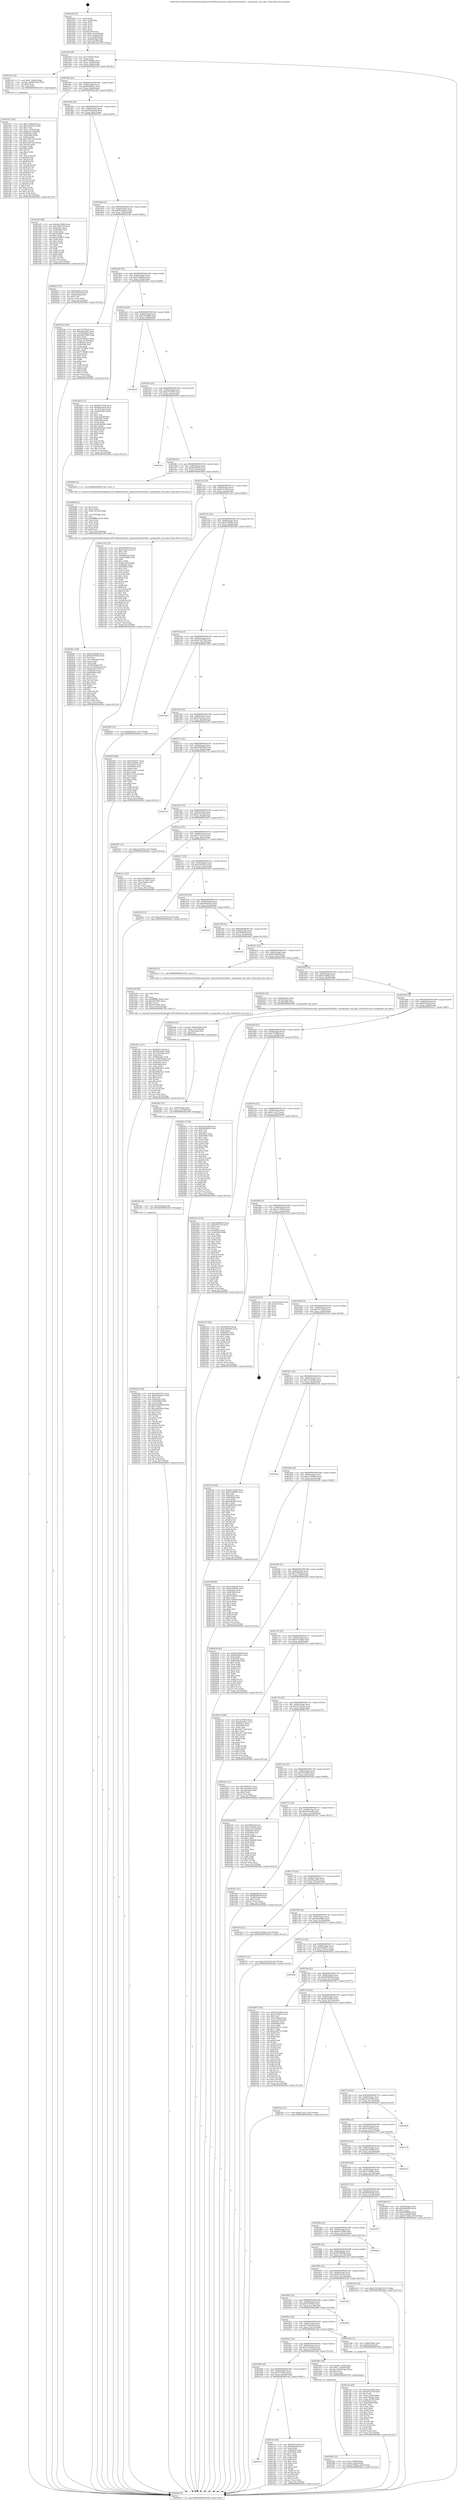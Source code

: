 digraph "0x401420" {
  label = "0x401420 (/mnt/c/Users/mathe/Desktop/tcc/POCII/binaries/extr_openssltestssltestlib.c_mempacket_test_gets_Final-ollvm.out::main(0))"
  labelloc = "t"
  node[shape=record]

  Entry [label="",width=0.3,height=0.3,shape=circle,fillcolor=black,style=filled]
  "0x40144f" [label="{
     0x40144f [26]\l
     | [instrs]\l
     &nbsp;&nbsp;0x40144f \<+3\>: mov -0x7c(%rbp),%eax\l
     &nbsp;&nbsp;0x401452 \<+2\>: mov %eax,%ecx\l
     &nbsp;&nbsp;0x401454 \<+6\>: sub $0x87438b9e,%ecx\l
     &nbsp;&nbsp;0x40145a \<+3\>: mov %eax,-0x80(%rbp)\l
     &nbsp;&nbsp;0x40145d \<+6\>: mov %ecx,-0x84(%rbp)\l
     &nbsp;&nbsp;0x401463 \<+6\>: je 0000000000401e50 \<main+0xa30\>\l
  }"]
  "0x401e50" [label="{
     0x401e50 [23]\l
     | [instrs]\l
     &nbsp;&nbsp;0x401e50 \<+7\>: movl $0x1,-0x68(%rbp)\l
     &nbsp;&nbsp;0x401e57 \<+4\>: movslq -0x68(%rbp),%rax\l
     &nbsp;&nbsp;0x401e5b \<+4\>: shl $0x0,%rax\l
     &nbsp;&nbsp;0x401e5f \<+3\>: mov %rax,%rdi\l
     &nbsp;&nbsp;0x401e62 \<+5\>: call 0000000000401050 \<malloc@plt\>\l
     | [calls]\l
     &nbsp;&nbsp;0x401050 \{1\} (unknown)\l
  }"]
  "0x401469" [label="{
     0x401469 [25]\l
     | [instrs]\l
     &nbsp;&nbsp;0x401469 \<+5\>: jmp 000000000040146e \<main+0x4e\>\l
     &nbsp;&nbsp;0x40146e \<+3\>: mov -0x80(%rbp),%eax\l
     &nbsp;&nbsp;0x401471 \<+5\>: sub $0x8bb06952,%eax\l
     &nbsp;&nbsp;0x401476 \<+6\>: mov %eax,-0x88(%rbp)\l
     &nbsp;&nbsp;0x40147c \<+6\>: je 0000000000401a85 \<main+0x665\>\l
  }"]
  Exit [label="",width=0.3,height=0.3,shape=circle,fillcolor=black,style=filled,peripheries=2]
  "0x401a85" [label="{
     0x401a85 [88]\l
     | [instrs]\l
     &nbsp;&nbsp;0x401a85 \<+5\>: mov $0x5ae35f09,%eax\l
     &nbsp;&nbsp;0x401a8a \<+5\>: mov $0x75feb128,%ecx\l
     &nbsp;&nbsp;0x401a8f \<+7\>: mov 0x40505c,%edx\l
     &nbsp;&nbsp;0x401a96 \<+7\>: mov 0x405060,%esi\l
     &nbsp;&nbsp;0x401a9d \<+2\>: mov %edx,%edi\l
     &nbsp;&nbsp;0x401a9f \<+6\>: sub $0x1b29bf77,%edi\l
     &nbsp;&nbsp;0x401aa5 \<+3\>: sub $0x1,%edi\l
     &nbsp;&nbsp;0x401aa8 \<+6\>: add $0x1b29bf77,%edi\l
     &nbsp;&nbsp;0x401aae \<+3\>: imul %edi,%edx\l
     &nbsp;&nbsp;0x401ab1 \<+3\>: and $0x1,%edx\l
     &nbsp;&nbsp;0x401ab4 \<+3\>: cmp $0x0,%edx\l
     &nbsp;&nbsp;0x401ab7 \<+4\>: sete %r8b\l
     &nbsp;&nbsp;0x401abb \<+3\>: cmp $0xa,%esi\l
     &nbsp;&nbsp;0x401abe \<+4\>: setl %r9b\l
     &nbsp;&nbsp;0x401ac2 \<+3\>: mov %r8b,%r10b\l
     &nbsp;&nbsp;0x401ac5 \<+3\>: and %r9b,%r10b\l
     &nbsp;&nbsp;0x401ac8 \<+3\>: xor %r9b,%r8b\l
     &nbsp;&nbsp;0x401acb \<+3\>: or %r8b,%r10b\l
     &nbsp;&nbsp;0x401ace \<+4\>: test $0x1,%r10b\l
     &nbsp;&nbsp;0x401ad2 \<+3\>: cmovne %ecx,%eax\l
     &nbsp;&nbsp;0x401ad5 \<+3\>: mov %eax,-0x7c(%rbp)\l
     &nbsp;&nbsp;0x401ad8 \<+5\>: jmp 00000000004026ef \<main+0x12cf\>\l
  }"]
  "0x401482" [label="{
     0x401482 [25]\l
     | [instrs]\l
     &nbsp;&nbsp;0x401482 \<+5\>: jmp 0000000000401487 \<main+0x67\>\l
     &nbsp;&nbsp;0x401487 \<+3\>: mov -0x80(%rbp),%eax\l
     &nbsp;&nbsp;0x40148a \<+5\>: sub $0x984ebeed,%eax\l
     &nbsp;&nbsp;0x40148f \<+6\>: mov %eax,-0x8c(%rbp)\l
     &nbsp;&nbsp;0x401495 \<+6\>: je 0000000000402015 \<main+0xbf5\>\l
  }"]
  "0x40229a" [label="{
     0x40229a [144]\l
     | [instrs]\l
     &nbsp;&nbsp;0x40229a \<+5\>: mov $0x30a83f71,%eax\l
     &nbsp;&nbsp;0x40229f \<+5\>: mov $0x4b28a843,%edx\l
     &nbsp;&nbsp;0x4022a4 \<+2\>: mov $0x1,%cl\l
     &nbsp;&nbsp;0x4022a6 \<+7\>: mov 0x40505c,%esi\l
     &nbsp;&nbsp;0x4022ad \<+8\>: mov 0x405060,%r8d\l
     &nbsp;&nbsp;0x4022b5 \<+3\>: mov %esi,%r9d\l
     &nbsp;&nbsp;0x4022b8 \<+7\>: add $0xcdd50484,%r9d\l
     &nbsp;&nbsp;0x4022bf \<+4\>: sub $0x1,%r9d\l
     &nbsp;&nbsp;0x4022c3 \<+7\>: sub $0xcdd50484,%r9d\l
     &nbsp;&nbsp;0x4022ca \<+4\>: imul %r9d,%esi\l
     &nbsp;&nbsp;0x4022ce \<+3\>: and $0x1,%esi\l
     &nbsp;&nbsp;0x4022d1 \<+3\>: cmp $0x0,%esi\l
     &nbsp;&nbsp;0x4022d4 \<+4\>: sete %r10b\l
     &nbsp;&nbsp;0x4022d8 \<+4\>: cmp $0xa,%r8d\l
     &nbsp;&nbsp;0x4022dc \<+4\>: setl %r11b\l
     &nbsp;&nbsp;0x4022e0 \<+3\>: mov %r10b,%bl\l
     &nbsp;&nbsp;0x4022e3 \<+3\>: xor $0xff,%bl\l
     &nbsp;&nbsp;0x4022e6 \<+3\>: mov %r11b,%r14b\l
     &nbsp;&nbsp;0x4022e9 \<+4\>: xor $0xff,%r14b\l
     &nbsp;&nbsp;0x4022ed \<+3\>: xor $0x1,%cl\l
     &nbsp;&nbsp;0x4022f0 \<+3\>: mov %bl,%r15b\l
     &nbsp;&nbsp;0x4022f3 \<+4\>: and $0xff,%r15b\l
     &nbsp;&nbsp;0x4022f7 \<+3\>: and %cl,%r10b\l
     &nbsp;&nbsp;0x4022fa \<+3\>: mov %r14b,%r12b\l
     &nbsp;&nbsp;0x4022fd \<+4\>: and $0xff,%r12b\l
     &nbsp;&nbsp;0x402301 \<+3\>: and %cl,%r11b\l
     &nbsp;&nbsp;0x402304 \<+3\>: or %r10b,%r15b\l
     &nbsp;&nbsp;0x402307 \<+3\>: or %r11b,%r12b\l
     &nbsp;&nbsp;0x40230a \<+3\>: xor %r12b,%r15b\l
     &nbsp;&nbsp;0x40230d \<+3\>: or %r14b,%bl\l
     &nbsp;&nbsp;0x402310 \<+3\>: xor $0xff,%bl\l
     &nbsp;&nbsp;0x402313 \<+3\>: or $0x1,%cl\l
     &nbsp;&nbsp;0x402316 \<+2\>: and %cl,%bl\l
     &nbsp;&nbsp;0x402318 \<+3\>: or %bl,%r15b\l
     &nbsp;&nbsp;0x40231b \<+4\>: test $0x1,%r15b\l
     &nbsp;&nbsp;0x40231f \<+3\>: cmovne %edx,%eax\l
     &nbsp;&nbsp;0x402322 \<+3\>: mov %eax,-0x7c(%rbp)\l
     &nbsp;&nbsp;0x402325 \<+5\>: jmp 00000000004026ef \<main+0x12cf\>\l
  }"]
  "0x402015" [label="{
     0x402015 [27]\l
     | [instrs]\l
     &nbsp;&nbsp;0x402015 \<+5\>: mov $0xd52e8caa,%eax\l
     &nbsp;&nbsp;0x40201a \<+5\>: mov $0x2108c0af,%ecx\l
     &nbsp;&nbsp;0x40201f \<+3\>: mov -0x2d(%rbp),%dl\l
     &nbsp;&nbsp;0x402022 \<+3\>: test $0x1,%dl\l
     &nbsp;&nbsp;0x402025 \<+3\>: cmovne %ecx,%eax\l
     &nbsp;&nbsp;0x402028 \<+3\>: mov %eax,-0x7c(%rbp)\l
     &nbsp;&nbsp;0x40202b \<+5\>: jmp 00000000004026ef \<main+0x12cf\>\l
  }"]
  "0x40149b" [label="{
     0x40149b [25]\l
     | [instrs]\l
     &nbsp;&nbsp;0x40149b \<+5\>: jmp 00000000004014a0 \<main+0x80\>\l
     &nbsp;&nbsp;0x4014a0 \<+3\>: mov -0x80(%rbp),%eax\l
     &nbsp;&nbsp;0x4014a3 \<+5\>: sub $0x99ca9b14,%eax\l
     &nbsp;&nbsp;0x4014a8 \<+6\>: mov %eax,-0x90(%rbp)\l
     &nbsp;&nbsp;0x4014ae \<+6\>: je 000000000040218a \<main+0xd6a\>\l
  }"]
  "0x402291" [label="{
     0x402291 [9]\l
     | [instrs]\l
     &nbsp;&nbsp;0x402291 \<+4\>: mov -0x70(%rbp),%rdi\l
     &nbsp;&nbsp;0x402295 \<+5\>: call 0000000000401030 \<free@plt\>\l
     | [calls]\l
     &nbsp;&nbsp;0x401030 \{1\} (unknown)\l
  }"]
  "0x40218a" [label="{
     0x40218a [109]\l
     | [instrs]\l
     &nbsp;&nbsp;0x40218a \<+5\>: mov $0x722f78c9,%eax\l
     &nbsp;&nbsp;0x40218f \<+5\>: mov $0x2aeb3b8a,%ecx\l
     &nbsp;&nbsp;0x402194 \<+3\>: mov -0x74(%rbp),%edx\l
     &nbsp;&nbsp;0x402197 \<+6\>: add $0x3bd7b340,%edx\l
     &nbsp;&nbsp;0x40219d \<+3\>: add $0x1,%edx\l
     &nbsp;&nbsp;0x4021a0 \<+6\>: sub $0x3bd7b340,%edx\l
     &nbsp;&nbsp;0x4021a6 \<+3\>: mov %edx,-0x74(%rbp)\l
     &nbsp;&nbsp;0x4021a9 \<+7\>: mov 0x40505c,%edx\l
     &nbsp;&nbsp;0x4021b0 \<+7\>: mov 0x405060,%esi\l
     &nbsp;&nbsp;0x4021b7 \<+2\>: mov %edx,%edi\l
     &nbsp;&nbsp;0x4021b9 \<+6\>: add $0x7374bfbe,%edi\l
     &nbsp;&nbsp;0x4021bf \<+3\>: sub $0x1,%edi\l
     &nbsp;&nbsp;0x4021c2 \<+6\>: sub $0x7374bfbe,%edi\l
     &nbsp;&nbsp;0x4021c8 \<+3\>: imul %edi,%edx\l
     &nbsp;&nbsp;0x4021cb \<+3\>: and $0x1,%edx\l
     &nbsp;&nbsp;0x4021ce \<+3\>: cmp $0x0,%edx\l
     &nbsp;&nbsp;0x4021d1 \<+4\>: sete %r8b\l
     &nbsp;&nbsp;0x4021d5 \<+3\>: cmp $0xa,%esi\l
     &nbsp;&nbsp;0x4021d8 \<+4\>: setl %r9b\l
     &nbsp;&nbsp;0x4021dc \<+3\>: mov %r8b,%r10b\l
     &nbsp;&nbsp;0x4021df \<+3\>: and %r9b,%r10b\l
     &nbsp;&nbsp;0x4021e2 \<+3\>: xor %r9b,%r8b\l
     &nbsp;&nbsp;0x4021e5 \<+3\>: or %r8b,%r10b\l
     &nbsp;&nbsp;0x4021e8 \<+4\>: test $0x1,%r10b\l
     &nbsp;&nbsp;0x4021ec \<+3\>: cmovne %ecx,%eax\l
     &nbsp;&nbsp;0x4021ef \<+3\>: mov %eax,-0x7c(%rbp)\l
     &nbsp;&nbsp;0x4021f2 \<+5\>: jmp 00000000004026ef \<main+0x12cf\>\l
  }"]
  "0x4014b4" [label="{
     0x4014b4 [25]\l
     | [instrs]\l
     &nbsp;&nbsp;0x4014b4 \<+5\>: jmp 00000000004014b9 \<main+0x99\>\l
     &nbsp;&nbsp;0x4014b9 \<+3\>: mov -0x80(%rbp),%eax\l
     &nbsp;&nbsp;0x4014bc \<+5\>: sub $0xb19d980a,%eax\l
     &nbsp;&nbsp;0x4014c1 \<+6\>: mov %eax,-0x94(%rbp)\l
     &nbsp;&nbsp;0x4014c7 \<+6\>: je 0000000000401fa6 \<main+0xb86\>\l
  }"]
  "0x402282" [label="{
     0x402282 [15]\l
     | [instrs]\l
     &nbsp;&nbsp;0x402282 \<+4\>: mov -0x60(%rbp),%rdi\l
     &nbsp;&nbsp;0x402286 \<+6\>: mov %eax,-0x158(%rbp)\l
     &nbsp;&nbsp;0x40228c \<+5\>: call 0000000000401030 \<free@plt\>\l
     | [calls]\l
     &nbsp;&nbsp;0x401030 \{1\} (unknown)\l
  }"]
  "0x401fa6" [label="{
     0x401fa6 [111]\l
     | [instrs]\l
     &nbsp;&nbsp;0x401fa6 \<+5\>: mov $0x6b7c958b,%eax\l
     &nbsp;&nbsp;0x401fab \<+5\>: mov $0x984ebeed,%ecx\l
     &nbsp;&nbsp;0x401fb0 \<+3\>: mov -0x74(%rbp),%edx\l
     &nbsp;&nbsp;0x401fb3 \<+3\>: cmp -0x68(%rbp),%edx\l
     &nbsp;&nbsp;0x401fb6 \<+4\>: setl %sil\l
     &nbsp;&nbsp;0x401fba \<+4\>: and $0x1,%sil\l
     &nbsp;&nbsp;0x401fbe \<+4\>: mov %sil,-0x2d(%rbp)\l
     &nbsp;&nbsp;0x401fc2 \<+7\>: mov 0x40505c,%edx\l
     &nbsp;&nbsp;0x401fc9 \<+7\>: mov 0x405060,%edi\l
     &nbsp;&nbsp;0x401fd0 \<+3\>: mov %edx,%r8d\l
     &nbsp;&nbsp;0x401fd3 \<+7\>: sub $0xd20b2b8a,%r8d\l
     &nbsp;&nbsp;0x401fda \<+4\>: sub $0x1,%r8d\l
     &nbsp;&nbsp;0x401fde \<+7\>: add $0xd20b2b8a,%r8d\l
     &nbsp;&nbsp;0x401fe5 \<+4\>: imul %r8d,%edx\l
     &nbsp;&nbsp;0x401fe9 \<+3\>: and $0x1,%edx\l
     &nbsp;&nbsp;0x401fec \<+3\>: cmp $0x0,%edx\l
     &nbsp;&nbsp;0x401fef \<+4\>: sete %sil\l
     &nbsp;&nbsp;0x401ff3 \<+3\>: cmp $0xa,%edi\l
     &nbsp;&nbsp;0x401ff6 \<+4\>: setl %r9b\l
     &nbsp;&nbsp;0x401ffa \<+3\>: mov %sil,%r10b\l
     &nbsp;&nbsp;0x401ffd \<+3\>: and %r9b,%r10b\l
     &nbsp;&nbsp;0x402000 \<+3\>: xor %r9b,%sil\l
     &nbsp;&nbsp;0x402003 \<+3\>: or %sil,%r10b\l
     &nbsp;&nbsp;0x402006 \<+4\>: test $0x1,%r10b\l
     &nbsp;&nbsp;0x40200a \<+3\>: cmovne %ecx,%eax\l
     &nbsp;&nbsp;0x40200d \<+3\>: mov %eax,-0x7c(%rbp)\l
     &nbsp;&nbsp;0x402010 \<+5\>: jmp 00000000004026ef \<main+0x12cf\>\l
  }"]
  "0x4014cd" [label="{
     0x4014cd [25]\l
     | [instrs]\l
     &nbsp;&nbsp;0x4014cd \<+5\>: jmp 00000000004014d2 \<main+0xb2\>\l
     &nbsp;&nbsp;0x4014d2 \<+3\>: mov -0x80(%rbp),%eax\l
     &nbsp;&nbsp;0x4014d5 \<+5\>: sub $0xb3ee9588,%eax\l
     &nbsp;&nbsp;0x4014da \<+6\>: mov %eax,-0x98(%rbp)\l
     &nbsp;&nbsp;0x4014e0 \<+6\>: je 0000000000402616 \<main+0x11f6\>\l
  }"]
  "0x40226b" [label="{
     0x40226b [23]\l
     | [instrs]\l
     &nbsp;&nbsp;0x40226b \<+10\>: movabs $0x4030b6,%rdi\l
     &nbsp;&nbsp;0x402275 \<+3\>: mov %eax,-0x78(%rbp)\l
     &nbsp;&nbsp;0x402278 \<+3\>: mov -0x78(%rbp),%esi\l
     &nbsp;&nbsp;0x40227b \<+2\>: mov $0x0,%al\l
     &nbsp;&nbsp;0x40227d \<+5\>: call 0000000000401040 \<printf@plt\>\l
     | [calls]\l
     &nbsp;&nbsp;0x401040 \{1\} (unknown)\l
  }"]
  "0x402616" [label="{
     0x402616\l
  }", style=dashed]
  "0x4014e6" [label="{
     0x4014e6 [25]\l
     | [instrs]\l
     &nbsp;&nbsp;0x4014e6 \<+5\>: jmp 00000000004014eb \<main+0xcb\>\l
     &nbsp;&nbsp;0x4014eb \<+3\>: mov -0x80(%rbp),%eax\l
     &nbsp;&nbsp;0x4014ee \<+5\>: sub $0xba741d30,%eax\l
     &nbsp;&nbsp;0x4014f3 \<+6\>: mov %eax,-0x9c(%rbp)\l
     &nbsp;&nbsp;0x4014f9 \<+6\>: je 0000000000402542 \<main+0x1122\>\l
  }"]
  "0x4020bc" [label="{
     0x4020bc [106]\l
     | [instrs]\l
     &nbsp;&nbsp;0x4020bc \<+5\>: mov $0xb3ee9588,%ecx\l
     &nbsp;&nbsp;0x4020c1 \<+5\>: mov $0x6e090060,%edx\l
     &nbsp;&nbsp;0x4020c6 \<+2\>: xor %esi,%esi\l
     &nbsp;&nbsp;0x4020c8 \<+6\>: mov -0x154(%rbp),%edi\l
     &nbsp;&nbsp;0x4020ce \<+3\>: imul %eax,%edi\l
     &nbsp;&nbsp;0x4020d1 \<+3\>: mov %dil,%r8b\l
     &nbsp;&nbsp;0x4020d4 \<+4\>: mov -0x70(%rbp),%r9\l
     &nbsp;&nbsp;0x4020d8 \<+4\>: movslq -0x74(%rbp),%r10\l
     &nbsp;&nbsp;0x4020dc \<+4\>: mov %r8b,(%r9,%r10,1)\l
     &nbsp;&nbsp;0x4020e0 \<+7\>: mov 0x40505c,%eax\l
     &nbsp;&nbsp;0x4020e7 \<+7\>: mov 0x405060,%edi\l
     &nbsp;&nbsp;0x4020ee \<+3\>: sub $0x1,%esi\l
     &nbsp;&nbsp;0x4020f1 \<+3\>: mov %eax,%r11d\l
     &nbsp;&nbsp;0x4020f4 \<+3\>: add %esi,%r11d\l
     &nbsp;&nbsp;0x4020f7 \<+4\>: imul %r11d,%eax\l
     &nbsp;&nbsp;0x4020fb \<+3\>: and $0x1,%eax\l
     &nbsp;&nbsp;0x4020fe \<+3\>: cmp $0x0,%eax\l
     &nbsp;&nbsp;0x402101 \<+4\>: sete %r8b\l
     &nbsp;&nbsp;0x402105 \<+3\>: cmp $0xa,%edi\l
     &nbsp;&nbsp;0x402108 \<+3\>: setl %bl\l
     &nbsp;&nbsp;0x40210b \<+3\>: mov %r8b,%r14b\l
     &nbsp;&nbsp;0x40210e \<+3\>: and %bl,%r14b\l
     &nbsp;&nbsp;0x402111 \<+3\>: xor %bl,%r8b\l
     &nbsp;&nbsp;0x402114 \<+3\>: or %r8b,%r14b\l
     &nbsp;&nbsp;0x402117 \<+4\>: test $0x1,%r14b\l
     &nbsp;&nbsp;0x40211b \<+3\>: cmovne %edx,%ecx\l
     &nbsp;&nbsp;0x40211e \<+3\>: mov %ecx,-0x7c(%rbp)\l
     &nbsp;&nbsp;0x402121 \<+5\>: jmp 00000000004026ef \<main+0x12cf\>\l
  }"]
  "0x402542" [label="{
     0x402542\l
  }", style=dashed]
  "0x4014ff" [label="{
     0x4014ff [25]\l
     | [instrs]\l
     &nbsp;&nbsp;0x4014ff \<+5\>: jmp 0000000000401504 \<main+0xe4\>\l
     &nbsp;&nbsp;0x401504 \<+3\>: mov -0x80(%rbp),%eax\l
     &nbsp;&nbsp;0x401507 \<+5\>: sub $0xbb394fe2,%eax\l
     &nbsp;&nbsp;0x40150c \<+6\>: mov %eax,-0xa0(%rbp)\l
     &nbsp;&nbsp;0x401512 \<+6\>: je 0000000000402083 \<main+0xc63\>\l
  }"]
  "0x402088" [label="{
     0x402088 [52]\l
     | [instrs]\l
     &nbsp;&nbsp;0x402088 \<+2\>: xor %ecx,%ecx\l
     &nbsp;&nbsp;0x40208a \<+5\>: mov $0x2,%edx\l
     &nbsp;&nbsp;0x40208f \<+6\>: mov %edx,-0x150(%rbp)\l
     &nbsp;&nbsp;0x402095 \<+1\>: cltd\l
     &nbsp;&nbsp;0x402096 \<+6\>: mov -0x150(%rbp),%esi\l
     &nbsp;&nbsp;0x40209c \<+2\>: idiv %esi\l
     &nbsp;&nbsp;0x40209e \<+6\>: imul $0xfffffffe,%edx,%edx\l
     &nbsp;&nbsp;0x4020a4 \<+2\>: mov %ecx,%edi\l
     &nbsp;&nbsp;0x4020a6 \<+2\>: sub %edx,%edi\l
     &nbsp;&nbsp;0x4020a8 \<+2\>: mov %ecx,%edx\l
     &nbsp;&nbsp;0x4020aa \<+3\>: sub $0x1,%edx\l
     &nbsp;&nbsp;0x4020ad \<+2\>: add %edx,%edi\l
     &nbsp;&nbsp;0x4020af \<+2\>: sub %edi,%ecx\l
     &nbsp;&nbsp;0x4020b1 \<+6\>: mov %ecx,-0x154(%rbp)\l
     &nbsp;&nbsp;0x4020b7 \<+5\>: call 0000000000401160 \<next_i\>\l
     | [calls]\l
     &nbsp;&nbsp;0x401160 \{1\} (/mnt/c/Users/mathe/Desktop/tcc/POCII/binaries/extr_openssltestssltestlib.c_mempacket_test_gets_Final-ollvm.out::next_i)\l
  }"]
  "0x402083" [label="{
     0x402083 [5]\l
     | [instrs]\l
     &nbsp;&nbsp;0x402083 \<+5\>: call 0000000000401160 \<next_i\>\l
     | [calls]\l
     &nbsp;&nbsp;0x401160 \{1\} (/mnt/c/Users/mathe/Desktop/tcc/POCII/binaries/extr_openssltestssltestlib.c_mempacket_test_gets_Final-ollvm.out::next_i)\l
  }"]
  "0x401518" [label="{
     0x401518 [25]\l
     | [instrs]\l
     &nbsp;&nbsp;0x401518 \<+5\>: jmp 000000000040151d \<main+0xfd\>\l
     &nbsp;&nbsp;0x40151d \<+3\>: mov -0x80(%rbp),%eax\l
     &nbsp;&nbsp;0x401520 \<+5\>: sub $0xbf57e72d,%eax\l
     &nbsp;&nbsp;0x401525 \<+6\>: mov %eax,-0xa4(%rbp)\l
     &nbsp;&nbsp;0x40152b \<+6\>: je 0000000000401c29 \<main+0x809\>\l
  }"]
  "0x401e67" [label="{
     0x401e67 [163]\l
     | [instrs]\l
     &nbsp;&nbsp;0x401e67 \<+5\>: mov $0x1c6c8ed6,%ecx\l
     &nbsp;&nbsp;0x401e6c \<+5\>: mov $0xecd102a3,%edx\l
     &nbsp;&nbsp;0x401e71 \<+3\>: mov $0x1,%sil\l
     &nbsp;&nbsp;0x401e74 \<+4\>: mov %rax,-0x70(%rbp)\l
     &nbsp;&nbsp;0x401e78 \<+7\>: movl $0x0,-0x74(%rbp)\l
     &nbsp;&nbsp;0x401e7f \<+8\>: mov 0x40505c,%r8d\l
     &nbsp;&nbsp;0x401e87 \<+8\>: mov 0x405060,%r9d\l
     &nbsp;&nbsp;0x401e8f \<+3\>: mov %r8d,%r10d\l
     &nbsp;&nbsp;0x401e92 \<+7\>: add $0x124975ef,%r10d\l
     &nbsp;&nbsp;0x401e99 \<+4\>: sub $0x1,%r10d\l
     &nbsp;&nbsp;0x401e9d \<+7\>: sub $0x124975ef,%r10d\l
     &nbsp;&nbsp;0x401ea4 \<+4\>: imul %r10d,%r8d\l
     &nbsp;&nbsp;0x401ea8 \<+4\>: and $0x1,%r8d\l
     &nbsp;&nbsp;0x401eac \<+4\>: cmp $0x0,%r8d\l
     &nbsp;&nbsp;0x401eb0 \<+4\>: sete %r11b\l
     &nbsp;&nbsp;0x401eb4 \<+4\>: cmp $0xa,%r9d\l
     &nbsp;&nbsp;0x401eb8 \<+3\>: setl %bl\l
     &nbsp;&nbsp;0x401ebb \<+3\>: mov %r11b,%r14b\l
     &nbsp;&nbsp;0x401ebe \<+4\>: xor $0xff,%r14b\l
     &nbsp;&nbsp;0x401ec2 \<+3\>: mov %bl,%r15b\l
     &nbsp;&nbsp;0x401ec5 \<+4\>: xor $0xff,%r15b\l
     &nbsp;&nbsp;0x401ec9 \<+4\>: xor $0x1,%sil\l
     &nbsp;&nbsp;0x401ecd \<+3\>: mov %r14b,%r12b\l
     &nbsp;&nbsp;0x401ed0 \<+4\>: and $0xff,%r12b\l
     &nbsp;&nbsp;0x401ed4 \<+3\>: and %sil,%r11b\l
     &nbsp;&nbsp;0x401ed7 \<+3\>: mov %r15b,%r13b\l
     &nbsp;&nbsp;0x401eda \<+4\>: and $0xff,%r13b\l
     &nbsp;&nbsp;0x401ede \<+3\>: and %sil,%bl\l
     &nbsp;&nbsp;0x401ee1 \<+3\>: or %r11b,%r12b\l
     &nbsp;&nbsp;0x401ee4 \<+3\>: or %bl,%r13b\l
     &nbsp;&nbsp;0x401ee7 \<+3\>: xor %r13b,%r12b\l
     &nbsp;&nbsp;0x401eea \<+3\>: or %r15b,%r14b\l
     &nbsp;&nbsp;0x401eed \<+4\>: xor $0xff,%r14b\l
     &nbsp;&nbsp;0x401ef1 \<+4\>: or $0x1,%sil\l
     &nbsp;&nbsp;0x401ef5 \<+3\>: and %sil,%r14b\l
     &nbsp;&nbsp;0x401ef8 \<+3\>: or %r14b,%r12b\l
     &nbsp;&nbsp;0x401efb \<+4\>: test $0x1,%r12b\l
     &nbsp;&nbsp;0x401eff \<+3\>: cmovne %edx,%ecx\l
     &nbsp;&nbsp;0x401f02 \<+3\>: mov %ecx,-0x7c(%rbp)\l
     &nbsp;&nbsp;0x401f05 \<+5\>: jmp 00000000004026ef \<main+0x12cf\>\l
  }"]
  "0x401c29" [label="{
     0x401c29 [152]\l
     | [instrs]\l
     &nbsp;&nbsp;0x401c29 \<+5\>: mov $0xd5b89058,%eax\l
     &nbsp;&nbsp;0x401c2e \<+5\>: mov $0xe732cecd,%ecx\l
     &nbsp;&nbsp;0x401c33 \<+2\>: mov $0x1,%dl\l
     &nbsp;&nbsp;0x401c35 \<+2\>: xor %esi,%esi\l
     &nbsp;&nbsp;0x401c37 \<+3\>: mov -0x64(%rbp),%edi\l
     &nbsp;&nbsp;0x401c3a \<+3\>: cmp -0x54(%rbp),%edi\l
     &nbsp;&nbsp;0x401c3d \<+4\>: setl %r8b\l
     &nbsp;&nbsp;0x401c41 \<+4\>: and $0x1,%r8b\l
     &nbsp;&nbsp;0x401c45 \<+4\>: mov %r8b,-0x2e(%rbp)\l
     &nbsp;&nbsp;0x401c49 \<+7\>: mov 0x40505c,%edi\l
     &nbsp;&nbsp;0x401c50 \<+8\>: mov 0x405060,%r9d\l
     &nbsp;&nbsp;0x401c58 \<+3\>: sub $0x1,%esi\l
     &nbsp;&nbsp;0x401c5b \<+3\>: mov %edi,%r10d\l
     &nbsp;&nbsp;0x401c5e \<+3\>: add %esi,%r10d\l
     &nbsp;&nbsp;0x401c61 \<+4\>: imul %r10d,%edi\l
     &nbsp;&nbsp;0x401c65 \<+3\>: and $0x1,%edi\l
     &nbsp;&nbsp;0x401c68 \<+3\>: cmp $0x0,%edi\l
     &nbsp;&nbsp;0x401c6b \<+4\>: sete %r8b\l
     &nbsp;&nbsp;0x401c6f \<+4\>: cmp $0xa,%r9d\l
     &nbsp;&nbsp;0x401c73 \<+4\>: setl %r11b\l
     &nbsp;&nbsp;0x401c77 \<+3\>: mov %r8b,%bl\l
     &nbsp;&nbsp;0x401c7a \<+3\>: xor $0xff,%bl\l
     &nbsp;&nbsp;0x401c7d \<+3\>: mov %r11b,%r14b\l
     &nbsp;&nbsp;0x401c80 \<+4\>: xor $0xff,%r14b\l
     &nbsp;&nbsp;0x401c84 \<+3\>: xor $0x1,%dl\l
     &nbsp;&nbsp;0x401c87 \<+3\>: mov %bl,%r15b\l
     &nbsp;&nbsp;0x401c8a \<+4\>: and $0xff,%r15b\l
     &nbsp;&nbsp;0x401c8e \<+3\>: and %dl,%r8b\l
     &nbsp;&nbsp;0x401c91 \<+3\>: mov %r14b,%r12b\l
     &nbsp;&nbsp;0x401c94 \<+4\>: and $0xff,%r12b\l
     &nbsp;&nbsp;0x401c98 \<+3\>: and %dl,%r11b\l
     &nbsp;&nbsp;0x401c9b \<+3\>: or %r8b,%r15b\l
     &nbsp;&nbsp;0x401c9e \<+3\>: or %r11b,%r12b\l
     &nbsp;&nbsp;0x401ca1 \<+3\>: xor %r12b,%r15b\l
     &nbsp;&nbsp;0x401ca4 \<+3\>: or %r14b,%bl\l
     &nbsp;&nbsp;0x401ca7 \<+3\>: xor $0xff,%bl\l
     &nbsp;&nbsp;0x401caa \<+3\>: or $0x1,%dl\l
     &nbsp;&nbsp;0x401cad \<+2\>: and %dl,%bl\l
     &nbsp;&nbsp;0x401caf \<+3\>: or %bl,%r15b\l
     &nbsp;&nbsp;0x401cb2 \<+4\>: test $0x1,%r15b\l
     &nbsp;&nbsp;0x401cb6 \<+3\>: cmovne %ecx,%eax\l
     &nbsp;&nbsp;0x401cb9 \<+3\>: mov %eax,-0x7c(%rbp)\l
     &nbsp;&nbsp;0x401cbc \<+5\>: jmp 00000000004026ef \<main+0x12cf\>\l
  }"]
  "0x401531" [label="{
     0x401531 [25]\l
     | [instrs]\l
     &nbsp;&nbsp;0x401531 \<+5\>: jmp 0000000000401536 \<main+0x116\>\l
     &nbsp;&nbsp;0x401536 \<+3\>: mov -0x80(%rbp),%eax\l
     &nbsp;&nbsp;0x401539 \<+5\>: sub $0xcf1d383b,%eax\l
     &nbsp;&nbsp;0x40153e \<+6\>: mov %eax,-0xa8(%rbp)\l
     &nbsp;&nbsp;0x401544 \<+6\>: je 0000000000402405 \<main+0xfe5\>\l
  }"]
  "0x401d5c" [label="{
     0x401d5c [113]\l
     | [instrs]\l
     &nbsp;&nbsp;0x401d5c \<+5\>: mov $0x6ef41e5d,%ecx\l
     &nbsp;&nbsp;0x401d61 \<+5\>: mov $0x29eaa545,%edx\l
     &nbsp;&nbsp;0x401d66 \<+6\>: mov -0x14c(%rbp),%esi\l
     &nbsp;&nbsp;0x401d6c \<+3\>: imul %eax,%esi\l
     &nbsp;&nbsp;0x401d6f \<+4\>: mov -0x60(%rbp),%rdi\l
     &nbsp;&nbsp;0x401d73 \<+4\>: movslq -0x64(%rbp),%r8\l
     &nbsp;&nbsp;0x401d77 \<+4\>: mov %esi,(%rdi,%r8,4)\l
     &nbsp;&nbsp;0x401d7b \<+7\>: mov 0x40505c,%eax\l
     &nbsp;&nbsp;0x401d82 \<+7\>: mov 0x405060,%esi\l
     &nbsp;&nbsp;0x401d89 \<+3\>: mov %eax,%r9d\l
     &nbsp;&nbsp;0x401d8c \<+7\>: sub $0x568e5da1,%r9d\l
     &nbsp;&nbsp;0x401d93 \<+4\>: sub $0x1,%r9d\l
     &nbsp;&nbsp;0x401d97 \<+7\>: add $0x568e5da1,%r9d\l
     &nbsp;&nbsp;0x401d9e \<+4\>: imul %r9d,%eax\l
     &nbsp;&nbsp;0x401da2 \<+3\>: and $0x1,%eax\l
     &nbsp;&nbsp;0x401da5 \<+3\>: cmp $0x0,%eax\l
     &nbsp;&nbsp;0x401da8 \<+4\>: sete %r10b\l
     &nbsp;&nbsp;0x401dac \<+3\>: cmp $0xa,%esi\l
     &nbsp;&nbsp;0x401daf \<+4\>: setl %r11b\l
     &nbsp;&nbsp;0x401db3 \<+3\>: mov %r10b,%bl\l
     &nbsp;&nbsp;0x401db6 \<+3\>: and %r11b,%bl\l
     &nbsp;&nbsp;0x401db9 \<+3\>: xor %r11b,%r10b\l
     &nbsp;&nbsp;0x401dbc \<+3\>: or %r10b,%bl\l
     &nbsp;&nbsp;0x401dbf \<+3\>: test $0x1,%bl\l
     &nbsp;&nbsp;0x401dc2 \<+3\>: cmovne %edx,%ecx\l
     &nbsp;&nbsp;0x401dc5 \<+3\>: mov %ecx,-0x7c(%rbp)\l
     &nbsp;&nbsp;0x401dc8 \<+5\>: jmp 00000000004026ef \<main+0x12cf\>\l
  }"]
  "0x402405" [label="{
     0x402405 [12]\l
     | [instrs]\l
     &nbsp;&nbsp;0x402405 \<+7\>: movl $0xb6563a5,-0x7c(%rbp)\l
     &nbsp;&nbsp;0x40240c \<+5\>: jmp 00000000004026ef \<main+0x12cf\>\l
  }"]
  "0x40154a" [label="{
     0x40154a [25]\l
     | [instrs]\l
     &nbsp;&nbsp;0x40154a \<+5\>: jmp 000000000040154f \<main+0x12f\>\l
     &nbsp;&nbsp;0x40154f \<+3\>: mov -0x80(%rbp),%eax\l
     &nbsp;&nbsp;0x401552 \<+5\>: sub $0xd15d1788,%eax\l
     &nbsp;&nbsp;0x401557 \<+6\>: mov %eax,-0xac(%rbp)\l
     &nbsp;&nbsp;0x40155d \<+6\>: je 00000000004019dd \<main+0x5bd\>\l
  }"]
  "0x401d34" [label="{
     0x401d34 [40]\l
     | [instrs]\l
     &nbsp;&nbsp;0x401d34 \<+5\>: mov $0x2,%ecx\l
     &nbsp;&nbsp;0x401d39 \<+1\>: cltd\l
     &nbsp;&nbsp;0x401d3a \<+2\>: idiv %ecx\l
     &nbsp;&nbsp;0x401d3c \<+6\>: imul $0xfffffffe,%edx,%ecx\l
     &nbsp;&nbsp;0x401d42 \<+6\>: sub $0x2fdc3942,%ecx\l
     &nbsp;&nbsp;0x401d48 \<+3\>: add $0x1,%ecx\l
     &nbsp;&nbsp;0x401d4b \<+6\>: add $0x2fdc3942,%ecx\l
     &nbsp;&nbsp;0x401d51 \<+6\>: mov %ecx,-0x14c(%rbp)\l
     &nbsp;&nbsp;0x401d57 \<+5\>: call 0000000000401160 \<next_i\>\l
     | [calls]\l
     &nbsp;&nbsp;0x401160 \{1\} (/mnt/c/Users/mathe/Desktop/tcc/POCII/binaries/extr_openssltestssltestlib.c_mempacket_test_gets_Final-ollvm.out::next_i)\l
  }"]
  "0x4019dd" [label="{
     0x4019dd\l
  }", style=dashed]
  "0x401563" [label="{
     0x401563 [25]\l
     | [instrs]\l
     &nbsp;&nbsp;0x401563 \<+5\>: jmp 0000000000401568 \<main+0x148\>\l
     &nbsp;&nbsp;0x401568 \<+3\>: mov -0x80(%rbp),%eax\l
     &nbsp;&nbsp;0x40156b \<+5\>: sub $0xd52e8caa,%eax\l
     &nbsp;&nbsp;0x401570 \<+6\>: mov %eax,-0xb0(%rbp)\l
     &nbsp;&nbsp;0x401576 \<+6\>: je 0000000000402203 \<main+0xde3\>\l
  }"]
  "0x401919" [label="{
     0x401919\l
  }", style=dashed]
  "0x402203" [label="{
     0x402203 [88]\l
     | [instrs]\l
     &nbsp;&nbsp;0x402203 \<+5\>: mov $0x30a83f71,%eax\l
     &nbsp;&nbsp;0x402208 \<+5\>: mov $0xb13bd02,%ecx\l
     &nbsp;&nbsp;0x40220d \<+7\>: mov 0x40505c,%edx\l
     &nbsp;&nbsp;0x402214 \<+7\>: mov 0x405060,%esi\l
     &nbsp;&nbsp;0x40221b \<+2\>: mov %edx,%edi\l
     &nbsp;&nbsp;0x40221d \<+6\>: add $0x7513a11b,%edi\l
     &nbsp;&nbsp;0x402223 \<+3\>: sub $0x1,%edi\l
     &nbsp;&nbsp;0x402226 \<+6\>: sub $0x7513a11b,%edi\l
     &nbsp;&nbsp;0x40222c \<+3\>: imul %edi,%edx\l
     &nbsp;&nbsp;0x40222f \<+3\>: and $0x1,%edx\l
     &nbsp;&nbsp;0x402232 \<+3\>: cmp $0x0,%edx\l
     &nbsp;&nbsp;0x402235 \<+4\>: sete %r8b\l
     &nbsp;&nbsp;0x402239 \<+3\>: cmp $0xa,%esi\l
     &nbsp;&nbsp;0x40223c \<+4\>: setl %r9b\l
     &nbsp;&nbsp;0x402240 \<+3\>: mov %r8b,%r10b\l
     &nbsp;&nbsp;0x402243 \<+3\>: and %r9b,%r10b\l
     &nbsp;&nbsp;0x402246 \<+3\>: xor %r9b,%r8b\l
     &nbsp;&nbsp;0x402249 \<+3\>: or %r8b,%r10b\l
     &nbsp;&nbsp;0x40224c \<+4\>: test $0x1,%r10b\l
     &nbsp;&nbsp;0x402250 \<+3\>: cmovne %ecx,%eax\l
     &nbsp;&nbsp;0x402253 \<+3\>: mov %eax,-0x7c(%rbp)\l
     &nbsp;&nbsp;0x402256 \<+5\>: jmp 00000000004026ef \<main+0x12cf\>\l
  }"]
  "0x40157c" [label="{
     0x40157c [25]\l
     | [instrs]\l
     &nbsp;&nbsp;0x40157c \<+5\>: jmp 0000000000401581 \<main+0x161\>\l
     &nbsp;&nbsp;0x401581 \<+3\>: mov -0x80(%rbp),%eax\l
     &nbsp;&nbsp;0x401584 \<+5\>: sub $0xd5b89058,%eax\l
     &nbsp;&nbsp;0x401589 \<+6\>: mov %eax,-0xb4(%rbp)\l
     &nbsp;&nbsp;0x40158f \<+6\>: je 0000000000402576 \<main+0x1156\>\l
  }"]
  "0x401cdc" [label="{
     0x401cdc [83]\l
     | [instrs]\l
     &nbsp;&nbsp;0x401cdc \<+5\>: mov $0x6ef41e5d,%eax\l
     &nbsp;&nbsp;0x401ce1 \<+5\>: mov $0x6e6426f,%ecx\l
     &nbsp;&nbsp;0x401ce6 \<+2\>: xor %edx,%edx\l
     &nbsp;&nbsp;0x401ce8 \<+7\>: mov 0x40505c,%esi\l
     &nbsp;&nbsp;0x401cef \<+7\>: mov 0x405060,%edi\l
     &nbsp;&nbsp;0x401cf6 \<+3\>: sub $0x1,%edx\l
     &nbsp;&nbsp;0x401cf9 \<+3\>: mov %esi,%r8d\l
     &nbsp;&nbsp;0x401cfc \<+3\>: add %edx,%r8d\l
     &nbsp;&nbsp;0x401cff \<+4\>: imul %r8d,%esi\l
     &nbsp;&nbsp;0x401d03 \<+3\>: and $0x1,%esi\l
     &nbsp;&nbsp;0x401d06 \<+3\>: cmp $0x0,%esi\l
     &nbsp;&nbsp;0x401d09 \<+4\>: sete %r9b\l
     &nbsp;&nbsp;0x401d0d \<+3\>: cmp $0xa,%edi\l
     &nbsp;&nbsp;0x401d10 \<+4\>: setl %r10b\l
     &nbsp;&nbsp;0x401d14 \<+3\>: mov %r9b,%r11b\l
     &nbsp;&nbsp;0x401d17 \<+3\>: and %r10b,%r11b\l
     &nbsp;&nbsp;0x401d1a \<+3\>: xor %r10b,%r9b\l
     &nbsp;&nbsp;0x401d1d \<+3\>: or %r9b,%r11b\l
     &nbsp;&nbsp;0x401d20 \<+4\>: test $0x1,%r11b\l
     &nbsp;&nbsp;0x401d24 \<+3\>: cmovne %ecx,%eax\l
     &nbsp;&nbsp;0x401d27 \<+3\>: mov %eax,-0x7c(%rbp)\l
     &nbsp;&nbsp;0x401d2a \<+5\>: jmp 00000000004026ef \<main+0x12cf\>\l
  }"]
  "0x402576" [label="{
     0x402576\l
  }", style=dashed]
  "0x401595" [label="{
     0x401595 [25]\l
     | [instrs]\l
     &nbsp;&nbsp;0x401595 \<+5\>: jmp 000000000040159a \<main+0x17a\>\l
     &nbsp;&nbsp;0x40159a \<+3\>: mov -0x80(%rbp),%eax\l
     &nbsp;&nbsp;0x40159d \<+5\>: sub $0xe07a27bf,%eax\l
     &nbsp;&nbsp;0x4015a2 \<+6\>: mov %eax,-0xb8(%rbp)\l
     &nbsp;&nbsp;0x4015a8 \<+6\>: je 0000000000401b47 \<main+0x727\>\l
  }"]
  "0x401b8c" [label="{
     0x401b8c [23]\l
     | [instrs]\l
     &nbsp;&nbsp;0x401b8c \<+4\>: mov %rax,-0x60(%rbp)\l
     &nbsp;&nbsp;0x401b90 \<+7\>: movl $0x0,-0x64(%rbp)\l
     &nbsp;&nbsp;0x401b97 \<+7\>: movl $0xb770d6b,-0x7c(%rbp)\l
     &nbsp;&nbsp;0x401b9e \<+5\>: jmp 00000000004026ef \<main+0x12cf\>\l
  }"]
  "0x401b47" [label="{
     0x401b47 [12]\l
     | [instrs]\l
     &nbsp;&nbsp;0x401b47 \<+7\>: movl $0x22cd278e,-0x7c(%rbp)\l
     &nbsp;&nbsp;0x401b4e \<+5\>: jmp 00000000004026ef \<main+0x12cf\>\l
  }"]
  "0x4015ae" [label="{
     0x4015ae [25]\l
     | [instrs]\l
     &nbsp;&nbsp;0x4015ae \<+5\>: jmp 00000000004015b3 \<main+0x193\>\l
     &nbsp;&nbsp;0x4015b3 \<+3\>: mov -0x80(%rbp),%eax\l
     &nbsp;&nbsp;0x4015b6 \<+5\>: sub $0xe732cecd,%eax\l
     &nbsp;&nbsp;0x4015bb \<+6\>: mov %eax,-0xbc(%rbp)\l
     &nbsp;&nbsp;0x4015c1 \<+6\>: je 0000000000401cc1 \<main+0x8a1\>\l
  }"]
  "0x401900" [label="{
     0x401900 [25]\l
     | [instrs]\l
     &nbsp;&nbsp;0x401900 \<+5\>: jmp 0000000000401905 \<main+0x4e5\>\l
     &nbsp;&nbsp;0x401905 \<+3\>: mov -0x80(%rbp),%eax\l
     &nbsp;&nbsp;0x401908 \<+5\>: sub $0x7e170a53,%eax\l
     &nbsp;&nbsp;0x40190d \<+6\>: mov %eax,-0x144(%rbp)\l
     &nbsp;&nbsp;0x401913 \<+6\>: je 0000000000401cdc \<main+0x8bc\>\l
  }"]
  "0x401cc1" [label="{
     0x401cc1 [27]\l
     | [instrs]\l
     &nbsp;&nbsp;0x401cc1 \<+5\>: mov $0x1c9188dd,%eax\l
     &nbsp;&nbsp;0x401cc6 \<+5\>: mov $0x7e170a53,%ecx\l
     &nbsp;&nbsp;0x401ccb \<+3\>: mov -0x2e(%rbp),%dl\l
     &nbsp;&nbsp;0x401cce \<+3\>: test $0x1,%dl\l
     &nbsp;&nbsp;0x401cd1 \<+3\>: cmovne %ecx,%eax\l
     &nbsp;&nbsp;0x401cd4 \<+3\>: mov %eax,-0x7c(%rbp)\l
     &nbsp;&nbsp;0x401cd7 \<+5\>: jmp 00000000004026ef \<main+0x12cf\>\l
  }"]
  "0x4015c7" [label="{
     0x4015c7 [25]\l
     | [instrs]\l
     &nbsp;&nbsp;0x4015c7 \<+5\>: jmp 00000000004015cc \<main+0x1ac\>\l
     &nbsp;&nbsp;0x4015cc \<+3\>: mov -0x80(%rbp),%eax\l
     &nbsp;&nbsp;0x4015cf \<+5\>: sub $0xecd102a3,%eax\l
     &nbsp;&nbsp;0x4015d4 \<+6\>: mov %eax,-0xc0(%rbp)\l
     &nbsp;&nbsp;0x4015da \<+6\>: je 0000000000401f0a \<main+0xaea\>\l
  }"]
  "0x401b6e" [label="{
     0x401b6e [30]\l
     | [instrs]\l
     &nbsp;&nbsp;0x401b6e \<+7\>: movl $0x64,-0x50(%rbp)\l
     &nbsp;&nbsp;0x401b75 \<+7\>: movl $0x1,-0x54(%rbp)\l
     &nbsp;&nbsp;0x401b7c \<+4\>: movslq -0x54(%rbp),%rax\l
     &nbsp;&nbsp;0x401b80 \<+4\>: shl $0x2,%rax\l
     &nbsp;&nbsp;0x401b84 \<+3\>: mov %rax,%rdi\l
     &nbsp;&nbsp;0x401b87 \<+5\>: call 0000000000401050 \<malloc@plt\>\l
     | [calls]\l
     &nbsp;&nbsp;0x401050 \{1\} (unknown)\l
  }"]
  "0x401f0a" [label="{
     0x401f0a [12]\l
     | [instrs]\l
     &nbsp;&nbsp;0x401f0a \<+7\>: movl $0x19178e2f,-0x7c(%rbp)\l
     &nbsp;&nbsp;0x401f11 \<+5\>: jmp 00000000004026ef \<main+0x12cf\>\l
  }"]
  "0x4015e0" [label="{
     0x4015e0 [25]\l
     | [instrs]\l
     &nbsp;&nbsp;0x4015e0 \<+5\>: jmp 00000000004015e5 \<main+0x1c5\>\l
     &nbsp;&nbsp;0x4015e5 \<+3\>: mov -0x80(%rbp),%eax\l
     &nbsp;&nbsp;0x4015e8 \<+5\>: sub $0xefde8a29,%eax\l
     &nbsp;&nbsp;0x4015ed \<+6\>: mov %eax,-0xc4(%rbp)\l
     &nbsp;&nbsp;0x4015f3 \<+6\>: je 0000000000402342 \<main+0xf22\>\l
  }"]
  "0x401aea" [label="{
     0x401aea [93]\l
     | [instrs]\l
     &nbsp;&nbsp;0x401aea \<+5\>: mov $0x5ae35f09,%ecx\l
     &nbsp;&nbsp;0x401aef \<+5\>: mov $0xe07a27bf,%edx\l
     &nbsp;&nbsp;0x401af4 \<+2\>: xor %esi,%esi\l
     &nbsp;&nbsp;0x401af6 \<+3\>: mov %eax,-0x4c(%rbp)\l
     &nbsp;&nbsp;0x401af9 \<+3\>: mov -0x4c(%rbp),%eax\l
     &nbsp;&nbsp;0x401afc \<+3\>: mov %eax,-0x34(%rbp)\l
     &nbsp;&nbsp;0x401aff \<+7\>: mov 0x40505c,%eax\l
     &nbsp;&nbsp;0x401b06 \<+8\>: mov 0x405060,%r8d\l
     &nbsp;&nbsp;0x401b0e \<+3\>: sub $0x1,%esi\l
     &nbsp;&nbsp;0x401b11 \<+3\>: mov %eax,%r9d\l
     &nbsp;&nbsp;0x401b14 \<+3\>: add %esi,%r9d\l
     &nbsp;&nbsp;0x401b17 \<+4\>: imul %r9d,%eax\l
     &nbsp;&nbsp;0x401b1b \<+3\>: and $0x1,%eax\l
     &nbsp;&nbsp;0x401b1e \<+3\>: cmp $0x0,%eax\l
     &nbsp;&nbsp;0x401b21 \<+4\>: sete %r10b\l
     &nbsp;&nbsp;0x401b25 \<+4\>: cmp $0xa,%r8d\l
     &nbsp;&nbsp;0x401b29 \<+4\>: setl %r11b\l
     &nbsp;&nbsp;0x401b2d \<+3\>: mov %r10b,%bl\l
     &nbsp;&nbsp;0x401b30 \<+3\>: and %r11b,%bl\l
     &nbsp;&nbsp;0x401b33 \<+3\>: xor %r11b,%r10b\l
     &nbsp;&nbsp;0x401b36 \<+3\>: or %r10b,%bl\l
     &nbsp;&nbsp;0x401b39 \<+3\>: test $0x1,%bl\l
     &nbsp;&nbsp;0x401b3c \<+3\>: cmovne %edx,%ecx\l
     &nbsp;&nbsp;0x401b3f \<+3\>: mov %ecx,-0x7c(%rbp)\l
     &nbsp;&nbsp;0x401b42 \<+5\>: jmp 00000000004026ef \<main+0x12cf\>\l
  }"]
  "0x402342" [label="{
     0x402342\l
  }", style=dashed]
  "0x4015f9" [label="{
     0x4015f9 [25]\l
     | [instrs]\l
     &nbsp;&nbsp;0x4015f9 \<+5\>: jmp 00000000004015fe \<main+0x1de\>\l
     &nbsp;&nbsp;0x4015fe \<+3\>: mov -0x80(%rbp),%eax\l
     &nbsp;&nbsp;0x401601 \<+5\>: sub $0x599433f,%eax\l
     &nbsp;&nbsp;0x401606 \<+6\>: mov %eax,-0xc8(%rbp)\l
     &nbsp;&nbsp;0x40160c \<+6\>: je 00000000004026d5 \<main+0x12b5\>\l
  }"]
  "0x4018e7" [label="{
     0x4018e7 [25]\l
     | [instrs]\l
     &nbsp;&nbsp;0x4018e7 \<+5\>: jmp 00000000004018ec \<main+0x4cc\>\l
     &nbsp;&nbsp;0x4018ec \<+3\>: mov -0x80(%rbp),%eax\l
     &nbsp;&nbsp;0x4018ef \<+5\>: sub $0x7ae25b9a,%eax\l
     &nbsp;&nbsp;0x4018f4 \<+6\>: mov %eax,-0x140(%rbp)\l
     &nbsp;&nbsp;0x4018fa \<+6\>: je 0000000000401b6e \<main+0x74e\>\l
  }"]
  "0x4026d5" [label="{
     0x4026d5\l
  }", style=dashed]
  "0x401612" [label="{
     0x401612 [25]\l
     | [instrs]\l
     &nbsp;&nbsp;0x401612 \<+5\>: jmp 0000000000401617 \<main+0x1f7\>\l
     &nbsp;&nbsp;0x401617 \<+3\>: mov -0x80(%rbp),%eax\l
     &nbsp;&nbsp;0x40161a \<+5\>: sub $0x6e6426f,%eax\l
     &nbsp;&nbsp;0x40161f \<+6\>: mov %eax,-0xcc(%rbp)\l
     &nbsp;&nbsp;0x401625 \<+6\>: je 0000000000401d2f \<main+0x90f\>\l
  }"]
  "0x401add" [label="{
     0x401add [13]\l
     | [instrs]\l
     &nbsp;&nbsp;0x401add \<+4\>: mov -0x48(%rbp),%rax\l
     &nbsp;&nbsp;0x401ae1 \<+4\>: mov 0x8(%rax),%rdi\l
     &nbsp;&nbsp;0x401ae5 \<+5\>: call 0000000000401060 \<atoi@plt\>\l
     | [calls]\l
     &nbsp;&nbsp;0x401060 \{1\} (unknown)\l
  }"]
  "0x401d2f" [label="{
     0x401d2f [5]\l
     | [instrs]\l
     &nbsp;&nbsp;0x401d2f \<+5\>: call 0000000000401160 \<next_i\>\l
     | [calls]\l
     &nbsp;&nbsp;0x401160 \{1\} (/mnt/c/Users/mathe/Desktop/tcc/POCII/binaries/extr_openssltestssltestlib.c_mempacket_test_gets_Final-ollvm.out::next_i)\l
  }"]
  "0x40162b" [label="{
     0x40162b [25]\l
     | [instrs]\l
     &nbsp;&nbsp;0x40162b \<+5\>: jmp 0000000000401630 \<main+0x210\>\l
     &nbsp;&nbsp;0x401630 \<+3\>: mov -0x80(%rbp),%eax\l
     &nbsp;&nbsp;0x401633 \<+5\>: sub $0xb13bd02,%eax\l
     &nbsp;&nbsp;0x401638 \<+6\>: mov %eax,-0xd0(%rbp)\l
     &nbsp;&nbsp;0x40163e \<+6\>: je 000000000040225b \<main+0xe3b\>\l
  }"]
  "0x4018ce" [label="{
     0x4018ce [25]\l
     | [instrs]\l
     &nbsp;&nbsp;0x4018ce \<+5\>: jmp 00000000004018d3 \<main+0x4b3\>\l
     &nbsp;&nbsp;0x4018d3 \<+3\>: mov -0x80(%rbp),%eax\l
     &nbsp;&nbsp;0x4018d6 \<+5\>: sub $0x75feb128,%eax\l
     &nbsp;&nbsp;0x4018db \<+6\>: mov %eax,-0x13c(%rbp)\l
     &nbsp;&nbsp;0x4018e1 \<+6\>: je 0000000000401add \<main+0x6bd\>\l
  }"]
  "0x40225b" [label="{
     0x40225b [16]\l
     | [instrs]\l
     &nbsp;&nbsp;0x40225b \<+4\>: mov -0x60(%rbp),%rdi\l
     &nbsp;&nbsp;0x40225f \<+4\>: mov -0x70(%rbp),%rsi\l
     &nbsp;&nbsp;0x402263 \<+3\>: mov -0x50(%rbp),%edx\l
     &nbsp;&nbsp;0x402266 \<+5\>: call 0000000000401400 \<mempacket_test_gets\>\l
     | [calls]\l
     &nbsp;&nbsp;0x401400 \{1\} (/mnt/c/Users/mathe/Desktop/tcc/POCII/binaries/extr_openssltestssltestlib.c_mempacket_test_gets_Final-ollvm.out::mempacket_test_gets)\l
  }"]
  "0x401644" [label="{
     0x401644 [25]\l
     | [instrs]\l
     &nbsp;&nbsp;0x401644 \<+5\>: jmp 0000000000401649 \<main+0x229\>\l
     &nbsp;&nbsp;0x401649 \<+3\>: mov -0x80(%rbp),%eax\l
     &nbsp;&nbsp;0x40164c \<+5\>: sub $0xb6563a5,%eax\l
     &nbsp;&nbsp;0x401651 \<+6\>: mov %eax,-0xd4(%rbp)\l
     &nbsp;&nbsp;0x401657 \<+6\>: je 0000000000402411 \<main+0xff1\>\l
  }"]
  "0x40266b" [label="{
     0x40266b\l
  }", style=dashed]
  "0x402411" [label="{
     0x402411 [134]\l
     | [instrs]\l
     &nbsp;&nbsp;0x402411 \<+5\>: mov $0x4c2cb39b,%eax\l
     &nbsp;&nbsp;0x402416 \<+5\>: mov $0x48448d54,%ecx\l
     &nbsp;&nbsp;0x40241b \<+2\>: mov $0x1,%dl\l
     &nbsp;&nbsp;0x40241d \<+2\>: xor %esi,%esi\l
     &nbsp;&nbsp;0x40241f \<+7\>: mov 0x40505c,%edi\l
     &nbsp;&nbsp;0x402426 \<+8\>: mov 0x405060,%r8d\l
     &nbsp;&nbsp;0x40242e \<+3\>: sub $0x1,%esi\l
     &nbsp;&nbsp;0x402431 \<+3\>: mov %edi,%r9d\l
     &nbsp;&nbsp;0x402434 \<+3\>: add %esi,%r9d\l
     &nbsp;&nbsp;0x402437 \<+4\>: imul %r9d,%edi\l
     &nbsp;&nbsp;0x40243b \<+3\>: and $0x1,%edi\l
     &nbsp;&nbsp;0x40243e \<+3\>: cmp $0x0,%edi\l
     &nbsp;&nbsp;0x402441 \<+4\>: sete %r10b\l
     &nbsp;&nbsp;0x402445 \<+4\>: cmp $0xa,%r8d\l
     &nbsp;&nbsp;0x402449 \<+4\>: setl %r11b\l
     &nbsp;&nbsp;0x40244d \<+3\>: mov %r10b,%bl\l
     &nbsp;&nbsp;0x402450 \<+3\>: xor $0xff,%bl\l
     &nbsp;&nbsp;0x402453 \<+3\>: mov %r11b,%r14b\l
     &nbsp;&nbsp;0x402456 \<+4\>: xor $0xff,%r14b\l
     &nbsp;&nbsp;0x40245a \<+3\>: xor $0x0,%dl\l
     &nbsp;&nbsp;0x40245d \<+3\>: mov %bl,%r15b\l
     &nbsp;&nbsp;0x402460 \<+4\>: and $0x0,%r15b\l
     &nbsp;&nbsp;0x402464 \<+3\>: and %dl,%r10b\l
     &nbsp;&nbsp;0x402467 \<+3\>: mov %r14b,%r12b\l
     &nbsp;&nbsp;0x40246a \<+4\>: and $0x0,%r12b\l
     &nbsp;&nbsp;0x40246e \<+3\>: and %dl,%r11b\l
     &nbsp;&nbsp;0x402471 \<+3\>: or %r10b,%r15b\l
     &nbsp;&nbsp;0x402474 \<+3\>: or %r11b,%r12b\l
     &nbsp;&nbsp;0x402477 \<+3\>: xor %r12b,%r15b\l
     &nbsp;&nbsp;0x40247a \<+3\>: or %r14b,%bl\l
     &nbsp;&nbsp;0x40247d \<+3\>: xor $0xff,%bl\l
     &nbsp;&nbsp;0x402480 \<+3\>: or $0x0,%dl\l
     &nbsp;&nbsp;0x402483 \<+2\>: and %dl,%bl\l
     &nbsp;&nbsp;0x402485 \<+3\>: or %bl,%r15b\l
     &nbsp;&nbsp;0x402488 \<+4\>: test $0x1,%r15b\l
     &nbsp;&nbsp;0x40248c \<+3\>: cmovne %ecx,%eax\l
     &nbsp;&nbsp;0x40248f \<+3\>: mov %eax,-0x7c(%rbp)\l
     &nbsp;&nbsp;0x402492 \<+5\>: jmp 00000000004026ef \<main+0x12cf\>\l
  }"]
  "0x40165d" [label="{
     0x40165d [25]\l
     | [instrs]\l
     &nbsp;&nbsp;0x40165d \<+5\>: jmp 0000000000401662 \<main+0x242\>\l
     &nbsp;&nbsp;0x401662 \<+3\>: mov -0x80(%rbp),%eax\l
     &nbsp;&nbsp;0x401665 \<+5\>: sub $0xb770d6b,%eax\l
     &nbsp;&nbsp;0x40166a \<+6\>: mov %eax,-0xd8(%rbp)\l
     &nbsp;&nbsp;0x401670 \<+6\>: je 0000000000401ba3 \<main+0x783\>\l
  }"]
  "0x4018b5" [label="{
     0x4018b5 [25]\l
     | [instrs]\l
     &nbsp;&nbsp;0x4018b5 \<+5\>: jmp 00000000004018ba \<main+0x49a\>\l
     &nbsp;&nbsp;0x4018ba \<+3\>: mov -0x80(%rbp),%eax\l
     &nbsp;&nbsp;0x4018bd \<+5\>: sub $0x722f78c9,%eax\l
     &nbsp;&nbsp;0x4018c2 \<+6\>: mov %eax,-0x138(%rbp)\l
     &nbsp;&nbsp;0x4018c8 \<+6\>: je 000000000040266b \<main+0x124b\>\l
  }"]
  "0x401ba3" [label="{
     0x401ba3 [134]\l
     | [instrs]\l
     &nbsp;&nbsp;0x401ba3 \<+5\>: mov $0xd5b89058,%eax\l
     &nbsp;&nbsp;0x401ba8 \<+5\>: mov $0xbf57e72d,%ecx\l
     &nbsp;&nbsp;0x401bad \<+2\>: mov $0x1,%dl\l
     &nbsp;&nbsp;0x401baf \<+2\>: xor %esi,%esi\l
     &nbsp;&nbsp;0x401bb1 \<+7\>: mov 0x40505c,%edi\l
     &nbsp;&nbsp;0x401bb8 \<+8\>: mov 0x405060,%r8d\l
     &nbsp;&nbsp;0x401bc0 \<+3\>: sub $0x1,%esi\l
     &nbsp;&nbsp;0x401bc3 \<+3\>: mov %edi,%r9d\l
     &nbsp;&nbsp;0x401bc6 \<+3\>: add %esi,%r9d\l
     &nbsp;&nbsp;0x401bc9 \<+4\>: imul %r9d,%edi\l
     &nbsp;&nbsp;0x401bcd \<+3\>: and $0x1,%edi\l
     &nbsp;&nbsp;0x401bd0 \<+3\>: cmp $0x0,%edi\l
     &nbsp;&nbsp;0x401bd3 \<+4\>: sete %r10b\l
     &nbsp;&nbsp;0x401bd7 \<+4\>: cmp $0xa,%r8d\l
     &nbsp;&nbsp;0x401bdb \<+4\>: setl %r11b\l
     &nbsp;&nbsp;0x401bdf \<+3\>: mov %r10b,%bl\l
     &nbsp;&nbsp;0x401be2 \<+3\>: xor $0xff,%bl\l
     &nbsp;&nbsp;0x401be5 \<+3\>: mov %r11b,%r14b\l
     &nbsp;&nbsp;0x401be8 \<+4\>: xor $0xff,%r14b\l
     &nbsp;&nbsp;0x401bec \<+3\>: xor $0x1,%dl\l
     &nbsp;&nbsp;0x401bef \<+3\>: mov %bl,%r15b\l
     &nbsp;&nbsp;0x401bf2 \<+4\>: and $0xff,%r15b\l
     &nbsp;&nbsp;0x401bf6 \<+3\>: and %dl,%r10b\l
     &nbsp;&nbsp;0x401bf9 \<+3\>: mov %r14b,%r12b\l
     &nbsp;&nbsp;0x401bfc \<+4\>: and $0xff,%r12b\l
     &nbsp;&nbsp;0x401c00 \<+3\>: and %dl,%r11b\l
     &nbsp;&nbsp;0x401c03 \<+3\>: or %r10b,%r15b\l
     &nbsp;&nbsp;0x401c06 \<+3\>: or %r11b,%r12b\l
     &nbsp;&nbsp;0x401c09 \<+3\>: xor %r12b,%r15b\l
     &nbsp;&nbsp;0x401c0c \<+3\>: or %r14b,%bl\l
     &nbsp;&nbsp;0x401c0f \<+3\>: xor $0xff,%bl\l
     &nbsp;&nbsp;0x401c12 \<+3\>: or $0x1,%dl\l
     &nbsp;&nbsp;0x401c15 \<+2\>: and %dl,%bl\l
     &nbsp;&nbsp;0x401c17 \<+3\>: or %bl,%r15b\l
     &nbsp;&nbsp;0x401c1a \<+4\>: test $0x1,%r15b\l
     &nbsp;&nbsp;0x401c1e \<+3\>: cmovne %ecx,%eax\l
     &nbsp;&nbsp;0x401c21 \<+3\>: mov %eax,-0x7c(%rbp)\l
     &nbsp;&nbsp;0x401c24 \<+5\>: jmp 00000000004026ef \<main+0x12cf\>\l
  }"]
  "0x401676" [label="{
     0x401676 [25]\l
     | [instrs]\l
     &nbsp;&nbsp;0x401676 \<+5\>: jmp 000000000040167b \<main+0x25b\>\l
     &nbsp;&nbsp;0x40167b \<+3\>: mov -0x80(%rbp),%eax\l
     &nbsp;&nbsp;0x40167e \<+5\>: sub $0xbc7a21e,%eax\l
     &nbsp;&nbsp;0x401683 \<+6\>: mov %eax,-0xdc(%rbp)\l
     &nbsp;&nbsp;0x401689 \<+6\>: je 0000000000402353 \<main+0xf33\>\l
  }"]
  "0x402582" [label="{
     0x402582\l
  }", style=dashed]
  "0x402353" [label="{
     0x402353 [83]\l
     | [instrs]\l
     &nbsp;&nbsp;0x402353 \<+5\>: mov $0x599433f,%eax\l
     &nbsp;&nbsp;0x402358 \<+5\>: mov $0x23b93fb9,%ecx\l
     &nbsp;&nbsp;0x40235d \<+2\>: xor %edx,%edx\l
     &nbsp;&nbsp;0x40235f \<+7\>: mov 0x40505c,%esi\l
     &nbsp;&nbsp;0x402366 \<+7\>: mov 0x405060,%edi\l
     &nbsp;&nbsp;0x40236d \<+3\>: sub $0x1,%edx\l
     &nbsp;&nbsp;0x402370 \<+3\>: mov %esi,%r8d\l
     &nbsp;&nbsp;0x402373 \<+3\>: add %edx,%r8d\l
     &nbsp;&nbsp;0x402376 \<+4\>: imul %r8d,%esi\l
     &nbsp;&nbsp;0x40237a \<+3\>: and $0x1,%esi\l
     &nbsp;&nbsp;0x40237d \<+3\>: cmp $0x0,%esi\l
     &nbsp;&nbsp;0x402380 \<+4\>: sete %r9b\l
     &nbsp;&nbsp;0x402384 \<+3\>: cmp $0xa,%edi\l
     &nbsp;&nbsp;0x402387 \<+4\>: setl %r10b\l
     &nbsp;&nbsp;0x40238b \<+3\>: mov %r9b,%r11b\l
     &nbsp;&nbsp;0x40238e \<+3\>: and %r10b,%r11b\l
     &nbsp;&nbsp;0x402391 \<+3\>: xor %r10b,%r9b\l
     &nbsp;&nbsp;0x402394 \<+3\>: or %r9b,%r11b\l
     &nbsp;&nbsp;0x402397 \<+4\>: test $0x1,%r11b\l
     &nbsp;&nbsp;0x40239b \<+3\>: cmovne %ecx,%eax\l
     &nbsp;&nbsp;0x40239e \<+3\>: mov %eax,-0x7c(%rbp)\l
     &nbsp;&nbsp;0x4023a1 \<+5\>: jmp 00000000004026ef \<main+0x12cf\>\l
  }"]
  "0x40168f" [label="{
     0x40168f [25]\l
     | [instrs]\l
     &nbsp;&nbsp;0x40168f \<+5\>: jmp 0000000000401694 \<main+0x274\>\l
     &nbsp;&nbsp;0x401694 \<+3\>: mov -0x80(%rbp),%eax\l
     &nbsp;&nbsp;0x401697 \<+5\>: sub $0x12c76810,%eax\l
     &nbsp;&nbsp;0x40169c \<+6\>: mov %eax,-0xe0(%rbp)\l
     &nbsp;&nbsp;0x4016a2 \<+6\>: je 000000000040252d \<main+0x110d\>\l
  }"]
  "0x40189c" [label="{
     0x40189c [25]\l
     | [instrs]\l
     &nbsp;&nbsp;0x40189c \<+5\>: jmp 00000000004018a1 \<main+0x481\>\l
     &nbsp;&nbsp;0x4018a1 \<+3\>: mov -0x80(%rbp),%eax\l
     &nbsp;&nbsp;0x4018a4 \<+5\>: sub $0x6ef41e5d,%eax\l
     &nbsp;&nbsp;0x4018a9 \<+6\>: mov %eax,-0x134(%rbp)\l
     &nbsp;&nbsp;0x4018af \<+6\>: je 0000000000402582 \<main+0x1162\>\l
  }"]
  "0x40252d" [label="{
     0x40252d [21]\l
     | [instrs]\l
     &nbsp;&nbsp;0x40252d \<+3\>: mov -0x2c(%rbp),%eax\l
     &nbsp;&nbsp;0x402530 \<+7\>: add $0x148,%rsp\l
     &nbsp;&nbsp;0x402537 \<+1\>: pop %rbx\l
     &nbsp;&nbsp;0x402538 \<+2\>: pop %r12\l
     &nbsp;&nbsp;0x40253a \<+2\>: pop %r13\l
     &nbsp;&nbsp;0x40253c \<+2\>: pop %r14\l
     &nbsp;&nbsp;0x40253e \<+2\>: pop %r15\l
     &nbsp;&nbsp;0x402540 \<+1\>: pop %rbp\l
     &nbsp;&nbsp;0x402541 \<+1\>: ret\l
  }"]
  "0x4016a8" [label="{
     0x4016a8 [25]\l
     | [instrs]\l
     &nbsp;&nbsp;0x4016a8 \<+5\>: jmp 00000000004016ad \<main+0x28d\>\l
     &nbsp;&nbsp;0x4016ad \<+3\>: mov -0x80(%rbp),%eax\l
     &nbsp;&nbsp;0x4016b0 \<+5\>: sub $0x19178e2f,%eax\l
     &nbsp;&nbsp;0x4016b5 \<+6\>: mov %eax,-0xe4(%rbp)\l
     &nbsp;&nbsp;0x4016bb \<+6\>: je 0000000000401f16 \<main+0xaf6\>\l
  }"]
  "0x402126" [label="{
     0x402126 [12]\l
     | [instrs]\l
     &nbsp;&nbsp;0x402126 \<+7\>: movl $0x210c16d0,-0x7c(%rbp)\l
     &nbsp;&nbsp;0x40212d \<+5\>: jmp 00000000004026ef \<main+0x12cf\>\l
  }"]
  "0x401f16" [label="{
     0x401f16 [144]\l
     | [instrs]\l
     &nbsp;&nbsp;0x401f16 \<+5\>: mov $0x6b7c958b,%eax\l
     &nbsp;&nbsp;0x401f1b \<+5\>: mov $0xb19d980a,%ecx\l
     &nbsp;&nbsp;0x401f20 \<+2\>: mov $0x1,%dl\l
     &nbsp;&nbsp;0x401f22 \<+7\>: mov 0x40505c,%esi\l
     &nbsp;&nbsp;0x401f29 \<+7\>: mov 0x405060,%edi\l
     &nbsp;&nbsp;0x401f30 \<+3\>: mov %esi,%r8d\l
     &nbsp;&nbsp;0x401f33 \<+7\>: sub $0x2e8b20b,%r8d\l
     &nbsp;&nbsp;0x401f3a \<+4\>: sub $0x1,%r8d\l
     &nbsp;&nbsp;0x401f3e \<+7\>: add $0x2e8b20b,%r8d\l
     &nbsp;&nbsp;0x401f45 \<+4\>: imul %r8d,%esi\l
     &nbsp;&nbsp;0x401f49 \<+3\>: and $0x1,%esi\l
     &nbsp;&nbsp;0x401f4c \<+3\>: cmp $0x0,%esi\l
     &nbsp;&nbsp;0x401f4f \<+4\>: sete %r9b\l
     &nbsp;&nbsp;0x401f53 \<+3\>: cmp $0xa,%edi\l
     &nbsp;&nbsp;0x401f56 \<+4\>: setl %r10b\l
     &nbsp;&nbsp;0x401f5a \<+3\>: mov %r9b,%r11b\l
     &nbsp;&nbsp;0x401f5d \<+4\>: xor $0xff,%r11b\l
     &nbsp;&nbsp;0x401f61 \<+3\>: mov %r10b,%bl\l
     &nbsp;&nbsp;0x401f64 \<+3\>: xor $0xff,%bl\l
     &nbsp;&nbsp;0x401f67 \<+3\>: xor $0x1,%dl\l
     &nbsp;&nbsp;0x401f6a \<+3\>: mov %r11b,%r14b\l
     &nbsp;&nbsp;0x401f6d \<+4\>: and $0xff,%r14b\l
     &nbsp;&nbsp;0x401f71 \<+3\>: and %dl,%r9b\l
     &nbsp;&nbsp;0x401f74 \<+3\>: mov %bl,%r15b\l
     &nbsp;&nbsp;0x401f77 \<+4\>: and $0xff,%r15b\l
     &nbsp;&nbsp;0x401f7b \<+3\>: and %dl,%r10b\l
     &nbsp;&nbsp;0x401f7e \<+3\>: or %r9b,%r14b\l
     &nbsp;&nbsp;0x401f81 \<+3\>: or %r10b,%r15b\l
     &nbsp;&nbsp;0x401f84 \<+3\>: xor %r15b,%r14b\l
     &nbsp;&nbsp;0x401f87 \<+3\>: or %bl,%r11b\l
     &nbsp;&nbsp;0x401f8a \<+4\>: xor $0xff,%r11b\l
     &nbsp;&nbsp;0x401f8e \<+3\>: or $0x1,%dl\l
     &nbsp;&nbsp;0x401f91 \<+3\>: and %dl,%r11b\l
     &nbsp;&nbsp;0x401f94 \<+3\>: or %r11b,%r14b\l
     &nbsp;&nbsp;0x401f97 \<+4\>: test $0x1,%r14b\l
     &nbsp;&nbsp;0x401f9b \<+3\>: cmovne %ecx,%eax\l
     &nbsp;&nbsp;0x401f9e \<+3\>: mov %eax,-0x7c(%rbp)\l
     &nbsp;&nbsp;0x401fa1 \<+5\>: jmp 00000000004026ef \<main+0x12cf\>\l
  }"]
  "0x4016c1" [label="{
     0x4016c1 [25]\l
     | [instrs]\l
     &nbsp;&nbsp;0x4016c1 \<+5\>: jmp 00000000004016c6 \<main+0x2a6\>\l
     &nbsp;&nbsp;0x4016c6 \<+3\>: mov -0x80(%rbp),%eax\l
     &nbsp;&nbsp;0x4016c9 \<+5\>: sub $0x1c6c8ed6,%eax\l
     &nbsp;&nbsp;0x4016ce \<+6\>: mov %eax,-0xe8(%rbp)\l
     &nbsp;&nbsp;0x4016d4 \<+6\>: je 00000000004025dc \<main+0x11bc\>\l
  }"]
  "0x401883" [label="{
     0x401883 [25]\l
     | [instrs]\l
     &nbsp;&nbsp;0x401883 \<+5\>: jmp 0000000000401888 \<main+0x468\>\l
     &nbsp;&nbsp;0x401888 \<+3\>: mov -0x80(%rbp),%eax\l
     &nbsp;&nbsp;0x40188b \<+5\>: sub $0x6e090060,%eax\l
     &nbsp;&nbsp;0x401890 \<+6\>: mov %eax,-0x130(%rbp)\l
     &nbsp;&nbsp;0x401896 \<+6\>: je 0000000000402126 \<main+0xd06\>\l
  }"]
  "0x4025dc" [label="{
     0x4025dc\l
  }", style=dashed]
  "0x4016da" [label="{
     0x4016da [25]\l
     | [instrs]\l
     &nbsp;&nbsp;0x4016da \<+5\>: jmp 00000000004016df \<main+0x2bf\>\l
     &nbsp;&nbsp;0x4016df \<+3\>: mov -0x80(%rbp),%eax\l
     &nbsp;&nbsp;0x4016e2 \<+5\>: sub $0x1c9188dd,%eax\l
     &nbsp;&nbsp;0x4016e7 \<+6\>: mov %eax,-0xec(%rbp)\l
     &nbsp;&nbsp;0x4016ed \<+6\>: je 0000000000401df8 \<main+0x9d8\>\l
  }"]
  "0x40260a" [label="{
     0x40260a\l
  }", style=dashed]
  "0x401df8" [label="{
     0x401df8 [88]\l
     | [instrs]\l
     &nbsp;&nbsp;0x401df8 \<+5\>: mov $0x1c6c8ed6,%eax\l
     &nbsp;&nbsp;0x401dfd \<+5\>: mov $0x87438b9e,%ecx\l
     &nbsp;&nbsp;0x401e02 \<+7\>: mov 0x40505c,%edx\l
     &nbsp;&nbsp;0x401e09 \<+7\>: mov 0x405060,%esi\l
     &nbsp;&nbsp;0x401e10 \<+2\>: mov %edx,%edi\l
     &nbsp;&nbsp;0x401e12 \<+6\>: sub $0x753f0e49,%edi\l
     &nbsp;&nbsp;0x401e18 \<+3\>: sub $0x1,%edi\l
     &nbsp;&nbsp;0x401e1b \<+6\>: add $0x753f0e49,%edi\l
     &nbsp;&nbsp;0x401e21 \<+3\>: imul %edi,%edx\l
     &nbsp;&nbsp;0x401e24 \<+3\>: and $0x1,%edx\l
     &nbsp;&nbsp;0x401e27 \<+3\>: cmp $0x0,%edx\l
     &nbsp;&nbsp;0x401e2a \<+4\>: sete %r8b\l
     &nbsp;&nbsp;0x401e2e \<+3\>: cmp $0xa,%esi\l
     &nbsp;&nbsp;0x401e31 \<+4\>: setl %r9b\l
     &nbsp;&nbsp;0x401e35 \<+3\>: mov %r8b,%r10b\l
     &nbsp;&nbsp;0x401e38 \<+3\>: and %r9b,%r10b\l
     &nbsp;&nbsp;0x401e3b \<+3\>: xor %r9b,%r8b\l
     &nbsp;&nbsp;0x401e3e \<+3\>: or %r8b,%r10b\l
     &nbsp;&nbsp;0x401e41 \<+4\>: test $0x1,%r10b\l
     &nbsp;&nbsp;0x401e45 \<+3\>: cmovne %ecx,%eax\l
     &nbsp;&nbsp;0x401e48 \<+3\>: mov %eax,-0x7c(%rbp)\l
     &nbsp;&nbsp;0x401e4b \<+5\>: jmp 00000000004026ef \<main+0x12cf\>\l
  }"]
  "0x4016f3" [label="{
     0x4016f3 [25]\l
     | [instrs]\l
     &nbsp;&nbsp;0x4016f3 \<+5\>: jmp 00000000004016f8 \<main+0x2d8\>\l
     &nbsp;&nbsp;0x4016f8 \<+3\>: mov -0x80(%rbp),%eax\l
     &nbsp;&nbsp;0x4016fb \<+5\>: sub $0x2108c0af,%eax\l
     &nbsp;&nbsp;0x401700 \<+6\>: mov %eax,-0xf0(%rbp)\l
     &nbsp;&nbsp;0x401706 \<+6\>: je 0000000000402030 \<main+0xc10\>\l
  }"]
  "0x40186a" [label="{
     0x40186a [25]\l
     | [instrs]\l
     &nbsp;&nbsp;0x40186a \<+5\>: jmp 000000000040186f \<main+0x44f\>\l
     &nbsp;&nbsp;0x40186f \<+3\>: mov -0x80(%rbp),%eax\l
     &nbsp;&nbsp;0x401872 \<+5\>: sub $0x6b7c958b,%eax\l
     &nbsp;&nbsp;0x401877 \<+6\>: mov %eax,-0x12c(%rbp)\l
     &nbsp;&nbsp;0x40187d \<+6\>: je 000000000040260a \<main+0x11ea\>\l
  }"]
  "0x402030" [label="{
     0x402030 [83]\l
     | [instrs]\l
     &nbsp;&nbsp;0x402030 \<+5\>: mov $0xb3ee9588,%eax\l
     &nbsp;&nbsp;0x402035 \<+5\>: mov $0xbb394fe2,%ecx\l
     &nbsp;&nbsp;0x40203a \<+2\>: xor %edx,%edx\l
     &nbsp;&nbsp;0x40203c \<+7\>: mov 0x40505c,%esi\l
     &nbsp;&nbsp;0x402043 \<+7\>: mov 0x405060,%edi\l
     &nbsp;&nbsp;0x40204a \<+3\>: sub $0x1,%edx\l
     &nbsp;&nbsp;0x40204d \<+3\>: mov %esi,%r8d\l
     &nbsp;&nbsp;0x402050 \<+3\>: add %edx,%r8d\l
     &nbsp;&nbsp;0x402053 \<+4\>: imul %r8d,%esi\l
     &nbsp;&nbsp;0x402057 \<+3\>: and $0x1,%esi\l
     &nbsp;&nbsp;0x40205a \<+3\>: cmp $0x0,%esi\l
     &nbsp;&nbsp;0x40205d \<+4\>: sete %r9b\l
     &nbsp;&nbsp;0x402061 \<+3\>: cmp $0xa,%edi\l
     &nbsp;&nbsp;0x402064 \<+4\>: setl %r10b\l
     &nbsp;&nbsp;0x402068 \<+3\>: mov %r9b,%r11b\l
     &nbsp;&nbsp;0x40206b \<+3\>: and %r10b,%r11b\l
     &nbsp;&nbsp;0x40206e \<+3\>: xor %r10b,%r9b\l
     &nbsp;&nbsp;0x402071 \<+3\>: or %r9b,%r11b\l
     &nbsp;&nbsp;0x402074 \<+4\>: test $0x1,%r11b\l
     &nbsp;&nbsp;0x402078 \<+3\>: cmovne %ecx,%eax\l
     &nbsp;&nbsp;0x40207b \<+3\>: mov %eax,-0x7c(%rbp)\l
     &nbsp;&nbsp;0x40207e \<+5\>: jmp 00000000004026ef \<main+0x12cf\>\l
  }"]
  "0x40170c" [label="{
     0x40170c [25]\l
     | [instrs]\l
     &nbsp;&nbsp;0x40170c \<+5\>: jmp 0000000000401711 \<main+0x2f1\>\l
     &nbsp;&nbsp;0x401711 \<+3\>: mov -0x80(%rbp),%eax\l
     &nbsp;&nbsp;0x401714 \<+5\>: sub $0x210c16d0,%eax\l
     &nbsp;&nbsp;0x401719 \<+6\>: mov %eax,-0xf4(%rbp)\l
     &nbsp;&nbsp;0x40171f \<+6\>: je 0000000000402132 \<main+0xd12\>\l
  }"]
  "0x401957" [label="{
     0x401957\l
  }", style=dashed]
  "0x402132" [label="{
     0x402132 [88]\l
     | [instrs]\l
     &nbsp;&nbsp;0x402132 \<+5\>: mov $0x722f78c9,%eax\l
     &nbsp;&nbsp;0x402137 \<+5\>: mov $0x99ca9b14,%ecx\l
     &nbsp;&nbsp;0x40213c \<+7\>: mov 0x40505c,%edx\l
     &nbsp;&nbsp;0x402143 \<+7\>: mov 0x405060,%esi\l
     &nbsp;&nbsp;0x40214a \<+2\>: mov %edx,%edi\l
     &nbsp;&nbsp;0x40214c \<+6\>: sub $0x15b17cb6,%edi\l
     &nbsp;&nbsp;0x402152 \<+3\>: sub $0x1,%edi\l
     &nbsp;&nbsp;0x402155 \<+6\>: add $0x15b17cb6,%edi\l
     &nbsp;&nbsp;0x40215b \<+3\>: imul %edi,%edx\l
     &nbsp;&nbsp;0x40215e \<+3\>: and $0x1,%edx\l
     &nbsp;&nbsp;0x402161 \<+3\>: cmp $0x0,%edx\l
     &nbsp;&nbsp;0x402164 \<+4\>: sete %r8b\l
     &nbsp;&nbsp;0x402168 \<+3\>: cmp $0xa,%esi\l
     &nbsp;&nbsp;0x40216b \<+4\>: setl %r9b\l
     &nbsp;&nbsp;0x40216f \<+3\>: mov %r8b,%r10b\l
     &nbsp;&nbsp;0x402172 \<+3\>: and %r9b,%r10b\l
     &nbsp;&nbsp;0x402175 \<+3\>: xor %r9b,%r8b\l
     &nbsp;&nbsp;0x402178 \<+3\>: or %r8b,%r10b\l
     &nbsp;&nbsp;0x40217b \<+4\>: test $0x1,%r10b\l
     &nbsp;&nbsp;0x40217f \<+3\>: cmovne %ecx,%eax\l
     &nbsp;&nbsp;0x402182 \<+3\>: mov %eax,-0x7c(%rbp)\l
     &nbsp;&nbsp;0x402185 \<+5\>: jmp 00000000004026ef \<main+0x12cf\>\l
  }"]
  "0x401725" [label="{
     0x401725 [25]\l
     | [instrs]\l
     &nbsp;&nbsp;0x401725 \<+5\>: jmp 000000000040172a \<main+0x30a\>\l
     &nbsp;&nbsp;0x40172a \<+3\>: mov -0x80(%rbp),%eax\l
     &nbsp;&nbsp;0x40172d \<+5\>: sub $0x22cd278e,%eax\l
     &nbsp;&nbsp;0x401732 \<+6\>: mov %eax,-0xf8(%rbp)\l
     &nbsp;&nbsp;0x401738 \<+6\>: je 0000000000401b53 \<main+0x733\>\l
  }"]
  "0x401851" [label="{
     0x401851 [25]\l
     | [instrs]\l
     &nbsp;&nbsp;0x401851 \<+5\>: jmp 0000000000401856 \<main+0x436\>\l
     &nbsp;&nbsp;0x401856 \<+3\>: mov -0x80(%rbp),%eax\l
     &nbsp;&nbsp;0x401859 \<+5\>: sub $0x68564ed6,%eax\l
     &nbsp;&nbsp;0x40185e \<+6\>: mov %eax,-0x128(%rbp)\l
     &nbsp;&nbsp;0x401864 \<+6\>: je 0000000000401957 \<main+0x537\>\l
  }"]
  "0x401b53" [label="{
     0x401b53 [27]\l
     | [instrs]\l
     &nbsp;&nbsp;0x401b53 \<+5\>: mov $0x7fb84c47,%eax\l
     &nbsp;&nbsp;0x401b58 \<+5\>: mov $0x7ae25b9a,%ecx\l
     &nbsp;&nbsp;0x401b5d \<+3\>: mov -0x34(%rbp),%edx\l
     &nbsp;&nbsp;0x401b60 \<+3\>: cmp $0x0,%edx\l
     &nbsp;&nbsp;0x401b63 \<+3\>: cmove %ecx,%eax\l
     &nbsp;&nbsp;0x401b66 \<+3\>: mov %eax,-0x7c(%rbp)\l
     &nbsp;&nbsp;0x401b69 \<+5\>: jmp 00000000004026ef \<main+0x12cf\>\l
  }"]
  "0x40173e" [label="{
     0x40173e [25]\l
     | [instrs]\l
     &nbsp;&nbsp;0x40173e \<+5\>: jmp 0000000000401743 \<main+0x323\>\l
     &nbsp;&nbsp;0x401743 \<+3\>: mov -0x80(%rbp),%eax\l
     &nbsp;&nbsp;0x401746 \<+5\>: sub $0x23b93fb9,%eax\l
     &nbsp;&nbsp;0x40174b \<+6\>: mov %eax,-0xfc(%rbp)\l
     &nbsp;&nbsp;0x401751 \<+6\>: je 00000000004023a6 \<main+0xf86\>\l
  }"]
  "0x401dd9" [label="{
     0x401dd9 [31]\l
     | [instrs]\l
     &nbsp;&nbsp;0x401dd9 \<+3\>: mov -0x64(%rbp),%eax\l
     &nbsp;&nbsp;0x401ddc \<+5\>: add $0xfb40889b,%eax\l
     &nbsp;&nbsp;0x401de1 \<+3\>: add $0x1,%eax\l
     &nbsp;&nbsp;0x401de4 \<+5\>: sub $0xfb40889b,%eax\l
     &nbsp;&nbsp;0x401de9 \<+3\>: mov %eax,-0x64(%rbp)\l
     &nbsp;&nbsp;0x401dec \<+7\>: movl $0xb770d6b,-0x7c(%rbp)\l
     &nbsp;&nbsp;0x401df3 \<+5\>: jmp 00000000004026ef \<main+0x12cf\>\l
  }"]
  "0x4023a6" [label="{
     0x4023a6 [95]\l
     | [instrs]\l
     &nbsp;&nbsp;0x4023a6 \<+5\>: mov $0x599433f,%eax\l
     &nbsp;&nbsp;0x4023ab \<+5\>: mov $0xcf1d383b,%ecx\l
     &nbsp;&nbsp;0x4023b0 \<+7\>: movl $0x0,-0x3c(%rbp)\l
     &nbsp;&nbsp;0x4023b7 \<+7\>: mov 0x40505c,%edx\l
     &nbsp;&nbsp;0x4023be \<+7\>: mov 0x405060,%esi\l
     &nbsp;&nbsp;0x4023c5 \<+2\>: mov %edx,%edi\l
     &nbsp;&nbsp;0x4023c7 \<+6\>: add $0x410ddb06,%edi\l
     &nbsp;&nbsp;0x4023cd \<+3\>: sub $0x1,%edi\l
     &nbsp;&nbsp;0x4023d0 \<+6\>: sub $0x410ddb06,%edi\l
     &nbsp;&nbsp;0x4023d6 \<+3\>: imul %edi,%edx\l
     &nbsp;&nbsp;0x4023d9 \<+3\>: and $0x1,%edx\l
     &nbsp;&nbsp;0x4023dc \<+3\>: cmp $0x0,%edx\l
     &nbsp;&nbsp;0x4023df \<+4\>: sete %r8b\l
     &nbsp;&nbsp;0x4023e3 \<+3\>: cmp $0xa,%esi\l
     &nbsp;&nbsp;0x4023e6 \<+4\>: setl %r9b\l
     &nbsp;&nbsp;0x4023ea \<+3\>: mov %r8b,%r10b\l
     &nbsp;&nbsp;0x4023ed \<+3\>: and %r9b,%r10b\l
     &nbsp;&nbsp;0x4023f0 \<+3\>: xor %r9b,%r8b\l
     &nbsp;&nbsp;0x4023f3 \<+3\>: or %r8b,%r10b\l
     &nbsp;&nbsp;0x4023f6 \<+4\>: test $0x1,%r10b\l
     &nbsp;&nbsp;0x4023fa \<+3\>: cmovne %ecx,%eax\l
     &nbsp;&nbsp;0x4023fd \<+3\>: mov %eax,-0x7c(%rbp)\l
     &nbsp;&nbsp;0x402400 \<+5\>: jmp 00000000004026ef \<main+0x12cf\>\l
  }"]
  "0x401757" [label="{
     0x401757 [25]\l
     | [instrs]\l
     &nbsp;&nbsp;0x401757 \<+5\>: jmp 000000000040175c \<main+0x33c\>\l
     &nbsp;&nbsp;0x40175c \<+3\>: mov -0x80(%rbp),%eax\l
     &nbsp;&nbsp;0x40175f \<+5\>: sub $0x246acaf4,%eax\l
     &nbsp;&nbsp;0x401764 \<+6\>: mov %eax,-0x100(%rbp)\l
     &nbsp;&nbsp;0x40176a \<+6\>: je 000000000040193c \<main+0x51c\>\l
  }"]
  "0x401838" [label="{
     0x401838 [25]\l
     | [instrs]\l
     &nbsp;&nbsp;0x401838 \<+5\>: jmp 000000000040183d \<main+0x41d\>\l
     &nbsp;&nbsp;0x40183d \<+3\>: mov -0x80(%rbp),%eax\l
     &nbsp;&nbsp;0x401840 \<+5\>: sub $0x5ce59b4e,%eax\l
     &nbsp;&nbsp;0x401845 \<+6\>: mov %eax,-0x124(%rbp)\l
     &nbsp;&nbsp;0x40184b \<+6\>: je 0000000000401dd9 \<main+0x9b9\>\l
  }"]
  "0x40193c" [label="{
     0x40193c [27]\l
     | [instrs]\l
     &nbsp;&nbsp;0x40193c \<+5\>: mov $0x8bb06952,%eax\l
     &nbsp;&nbsp;0x401941 \<+5\>: mov $0x68564ed6,%ecx\l
     &nbsp;&nbsp;0x401946 \<+3\>: mov -0x38(%rbp),%edx\l
     &nbsp;&nbsp;0x401949 \<+3\>: cmp $0x2,%edx\l
     &nbsp;&nbsp;0x40194c \<+3\>: cmovne %ecx,%eax\l
     &nbsp;&nbsp;0x40194f \<+3\>: mov %eax,-0x7c(%rbp)\l
     &nbsp;&nbsp;0x401952 \<+5\>: jmp 00000000004026ef \<main+0x12cf\>\l
  }"]
  "0x401770" [label="{
     0x401770 [25]\l
     | [instrs]\l
     &nbsp;&nbsp;0x401770 \<+5\>: jmp 0000000000401775 \<main+0x355\>\l
     &nbsp;&nbsp;0x401775 \<+3\>: mov -0x80(%rbp),%eax\l
     &nbsp;&nbsp;0x401778 \<+5\>: sub $0x29eaa545,%eax\l
     &nbsp;&nbsp;0x40177d \<+6\>: mov %eax,-0x104(%rbp)\l
     &nbsp;&nbsp;0x401783 \<+6\>: je 0000000000401dcd \<main+0x9ad\>\l
  }"]
  "0x4026ef" [label="{
     0x4026ef [5]\l
     | [instrs]\l
     &nbsp;&nbsp;0x4026ef \<+5\>: jmp 000000000040144f \<main+0x2f\>\l
  }"]
  "0x401420" [label="{
     0x401420 [47]\l
     | [instrs]\l
     &nbsp;&nbsp;0x401420 \<+1\>: push %rbp\l
     &nbsp;&nbsp;0x401421 \<+3\>: mov %rsp,%rbp\l
     &nbsp;&nbsp;0x401424 \<+2\>: push %r15\l
     &nbsp;&nbsp;0x401426 \<+2\>: push %r14\l
     &nbsp;&nbsp;0x401428 \<+2\>: push %r13\l
     &nbsp;&nbsp;0x40142a \<+2\>: push %r12\l
     &nbsp;&nbsp;0x40142c \<+1\>: push %rbx\l
     &nbsp;&nbsp;0x40142d \<+7\>: sub $0x148,%rsp\l
     &nbsp;&nbsp;0x401434 \<+7\>: movl $0x0,-0x3c(%rbp)\l
     &nbsp;&nbsp;0x40143b \<+3\>: mov %edi,-0x40(%rbp)\l
     &nbsp;&nbsp;0x40143e \<+4\>: mov %rsi,-0x48(%rbp)\l
     &nbsp;&nbsp;0x401442 \<+3\>: mov -0x40(%rbp),%edi\l
     &nbsp;&nbsp;0x401445 \<+3\>: mov %edi,-0x38(%rbp)\l
     &nbsp;&nbsp;0x401448 \<+7\>: movl $0x246acaf4,-0x7c(%rbp)\l
  }"]
  "0x40255a" [label="{
     0x40255a\l
  }", style=dashed]
  "0x401dcd" [label="{
     0x401dcd [12]\l
     | [instrs]\l
     &nbsp;&nbsp;0x401dcd \<+7\>: movl $0x5ce59b4e,-0x7c(%rbp)\l
     &nbsp;&nbsp;0x401dd4 \<+5\>: jmp 00000000004026ef \<main+0x12cf\>\l
  }"]
  "0x401789" [label="{
     0x401789 [25]\l
     | [instrs]\l
     &nbsp;&nbsp;0x401789 \<+5\>: jmp 000000000040178e \<main+0x36e\>\l
     &nbsp;&nbsp;0x40178e \<+3\>: mov -0x80(%rbp),%eax\l
     &nbsp;&nbsp;0x401791 \<+5\>: sub $0x2aeb3b8a,%eax\l
     &nbsp;&nbsp;0x401796 \<+6\>: mov %eax,-0x108(%rbp)\l
     &nbsp;&nbsp;0x40179c \<+6\>: je 00000000004021f7 \<main+0xdd7\>\l
  }"]
  "0x40181f" [label="{
     0x40181f [25]\l
     | [instrs]\l
     &nbsp;&nbsp;0x40181f \<+5\>: jmp 0000000000401824 \<main+0x404\>\l
     &nbsp;&nbsp;0x401824 \<+3\>: mov -0x80(%rbp),%eax\l
     &nbsp;&nbsp;0x401827 \<+5\>: sub $0x5ae35f09,%eax\l
     &nbsp;&nbsp;0x40182c \<+6\>: mov %eax,-0x120(%rbp)\l
     &nbsp;&nbsp;0x401832 \<+6\>: je 000000000040255a \<main+0x113a\>\l
  }"]
  "0x4021f7" [label="{
     0x4021f7 [12]\l
     | [instrs]\l
     &nbsp;&nbsp;0x4021f7 \<+7\>: movl $0x19178e2f,-0x7c(%rbp)\l
     &nbsp;&nbsp;0x4021fe \<+5\>: jmp 00000000004026ef \<main+0x12cf\>\l
  }"]
  "0x4017a2" [label="{
     0x4017a2 [25]\l
     | [instrs]\l
     &nbsp;&nbsp;0x4017a2 \<+5\>: jmp 00000000004017a7 \<main+0x387\>\l
     &nbsp;&nbsp;0x4017a7 \<+3\>: mov -0x80(%rbp),%eax\l
     &nbsp;&nbsp;0x4017aa \<+5\>: sub $0x30a83f71,%eax\l
     &nbsp;&nbsp;0x4017af \<+6\>: mov %eax,-0x10c(%rbp)\l
     &nbsp;&nbsp;0x4017b5 \<+6\>: je 000000000040268a \<main+0x126a\>\l
  }"]
  "0x401a79" [label="{
     0x401a79\l
  }", style=dashed]
  "0x40268a" [label="{
     0x40268a\l
  }", style=dashed]
  "0x4017bb" [label="{
     0x4017bb [25]\l
     | [instrs]\l
     &nbsp;&nbsp;0x4017bb \<+5\>: jmp 00000000004017c0 \<main+0x3a0\>\l
     &nbsp;&nbsp;0x4017c0 \<+3\>: mov -0x80(%rbp),%eax\l
     &nbsp;&nbsp;0x4017c3 \<+5\>: sub $0x48448d54,%eax\l
     &nbsp;&nbsp;0x4017c8 \<+6\>: mov %eax,-0x110(%rbp)\l
     &nbsp;&nbsp;0x4017ce \<+6\>: je 0000000000402497 \<main+0x1077\>\l
  }"]
  "0x401806" [label="{
     0x401806 [25]\l
     | [instrs]\l
     &nbsp;&nbsp;0x401806 \<+5\>: jmp 000000000040180b \<main+0x3eb\>\l
     &nbsp;&nbsp;0x40180b \<+3\>: mov -0x80(%rbp),%eax\l
     &nbsp;&nbsp;0x40180e \<+5\>: sub $0x4ce4b45f,%eax\l
     &nbsp;&nbsp;0x401813 \<+6\>: mov %eax,-0x11c(%rbp)\l
     &nbsp;&nbsp;0x401819 \<+6\>: je 0000000000401a79 \<main+0x659\>\l
  }"]
  "0x402497" [label="{
     0x402497 [150]\l
     | [instrs]\l
     &nbsp;&nbsp;0x402497 \<+5\>: mov $0x4c2cb39b,%eax\l
     &nbsp;&nbsp;0x40249c \<+5\>: mov $0x12c76810,%ecx\l
     &nbsp;&nbsp;0x4024a1 \<+2\>: mov $0x1,%dl\l
     &nbsp;&nbsp;0x4024a3 \<+3\>: mov -0x3c(%rbp),%esi\l
     &nbsp;&nbsp;0x4024a6 \<+3\>: mov %esi,-0x2c(%rbp)\l
     &nbsp;&nbsp;0x4024a9 \<+7\>: mov 0x40505c,%esi\l
     &nbsp;&nbsp;0x4024b0 \<+7\>: mov 0x405060,%edi\l
     &nbsp;&nbsp;0x4024b7 \<+3\>: mov %esi,%r8d\l
     &nbsp;&nbsp;0x4024ba \<+7\>: sub $0xaa18071c,%r8d\l
     &nbsp;&nbsp;0x4024c1 \<+4\>: sub $0x1,%r8d\l
     &nbsp;&nbsp;0x4024c5 \<+7\>: add $0xaa18071c,%r8d\l
     &nbsp;&nbsp;0x4024cc \<+4\>: imul %r8d,%esi\l
     &nbsp;&nbsp;0x4024d0 \<+3\>: and $0x1,%esi\l
     &nbsp;&nbsp;0x4024d3 \<+3\>: cmp $0x0,%esi\l
     &nbsp;&nbsp;0x4024d6 \<+4\>: sete %r9b\l
     &nbsp;&nbsp;0x4024da \<+3\>: cmp $0xa,%edi\l
     &nbsp;&nbsp;0x4024dd \<+4\>: setl %r10b\l
     &nbsp;&nbsp;0x4024e1 \<+3\>: mov %r9b,%r11b\l
     &nbsp;&nbsp;0x4024e4 \<+4\>: xor $0xff,%r11b\l
     &nbsp;&nbsp;0x4024e8 \<+3\>: mov %r10b,%bl\l
     &nbsp;&nbsp;0x4024eb \<+3\>: xor $0xff,%bl\l
     &nbsp;&nbsp;0x4024ee \<+3\>: xor $0x0,%dl\l
     &nbsp;&nbsp;0x4024f1 \<+3\>: mov %r11b,%r14b\l
     &nbsp;&nbsp;0x4024f4 \<+4\>: and $0x0,%r14b\l
     &nbsp;&nbsp;0x4024f8 \<+3\>: and %dl,%r9b\l
     &nbsp;&nbsp;0x4024fb \<+3\>: mov %bl,%r15b\l
     &nbsp;&nbsp;0x4024fe \<+4\>: and $0x0,%r15b\l
     &nbsp;&nbsp;0x402502 \<+3\>: and %dl,%r10b\l
     &nbsp;&nbsp;0x402505 \<+3\>: or %r9b,%r14b\l
     &nbsp;&nbsp;0x402508 \<+3\>: or %r10b,%r15b\l
     &nbsp;&nbsp;0x40250b \<+3\>: xor %r15b,%r14b\l
     &nbsp;&nbsp;0x40250e \<+3\>: or %bl,%r11b\l
     &nbsp;&nbsp;0x402511 \<+4\>: xor $0xff,%r11b\l
     &nbsp;&nbsp;0x402515 \<+3\>: or $0x0,%dl\l
     &nbsp;&nbsp;0x402518 \<+3\>: and %dl,%r11b\l
     &nbsp;&nbsp;0x40251b \<+3\>: or %r11b,%r14b\l
     &nbsp;&nbsp;0x40251e \<+4\>: test $0x1,%r14b\l
     &nbsp;&nbsp;0x402522 \<+3\>: cmovne %ecx,%eax\l
     &nbsp;&nbsp;0x402525 \<+3\>: mov %eax,-0x7c(%rbp)\l
     &nbsp;&nbsp;0x402528 \<+5\>: jmp 00000000004026ef \<main+0x12cf\>\l
  }"]
  "0x4017d4" [label="{
     0x4017d4 [25]\l
     | [instrs]\l
     &nbsp;&nbsp;0x4017d4 \<+5\>: jmp 00000000004017d9 \<main+0x3b9\>\l
     &nbsp;&nbsp;0x4017d9 \<+3\>: mov -0x80(%rbp),%eax\l
     &nbsp;&nbsp;0x4017dc \<+5\>: sub $0x4b28a843,%eax\l
     &nbsp;&nbsp;0x4017e1 \<+6\>: mov %eax,-0x114(%rbp)\l
     &nbsp;&nbsp;0x4017e7 \<+6\>: je 000000000040232a \<main+0xf0a\>\l
  }"]
  "0x4026e8" [label="{
     0x4026e8\l
  }", style=dashed]
  "0x40232a" [label="{
     0x40232a [12]\l
     | [instrs]\l
     &nbsp;&nbsp;0x40232a \<+7\>: movl $0xbc7a21e,-0x7c(%rbp)\l
     &nbsp;&nbsp;0x402331 \<+5\>: jmp 00000000004026ef \<main+0x12cf\>\l
  }"]
  "0x4017ed" [label="{
     0x4017ed [25]\l
     | [instrs]\l
     &nbsp;&nbsp;0x4017ed \<+5\>: jmp 00000000004017f2 \<main+0x3d2\>\l
     &nbsp;&nbsp;0x4017f2 \<+3\>: mov -0x80(%rbp),%eax\l
     &nbsp;&nbsp;0x4017f5 \<+5\>: sub $0x4c2cb39b,%eax\l
     &nbsp;&nbsp;0x4017fa \<+6\>: mov %eax,-0x118(%rbp)\l
     &nbsp;&nbsp;0x401800 \<+6\>: je 00000000004026e8 \<main+0x12c8\>\l
  }"]
  Entry -> "0x401420" [label=" 1"]
  "0x40144f" -> "0x401e50" [label=" 1"]
  "0x40144f" -> "0x401469" [label=" 39"]
  "0x40252d" -> Exit [label=" 1"]
  "0x401469" -> "0x401a85" [label=" 1"]
  "0x401469" -> "0x401482" [label=" 38"]
  "0x402497" -> "0x4026ef" [label=" 1"]
  "0x401482" -> "0x402015" [label=" 2"]
  "0x401482" -> "0x40149b" [label=" 36"]
  "0x402411" -> "0x4026ef" [label=" 1"]
  "0x40149b" -> "0x40218a" [label=" 1"]
  "0x40149b" -> "0x4014b4" [label=" 35"]
  "0x402405" -> "0x4026ef" [label=" 1"]
  "0x4014b4" -> "0x401fa6" [label=" 2"]
  "0x4014b4" -> "0x4014cd" [label=" 33"]
  "0x4023a6" -> "0x4026ef" [label=" 1"]
  "0x4014cd" -> "0x402616" [label=" 0"]
  "0x4014cd" -> "0x4014e6" [label=" 33"]
  "0x402353" -> "0x4026ef" [label=" 1"]
  "0x4014e6" -> "0x402542" [label=" 0"]
  "0x4014e6" -> "0x4014ff" [label=" 33"]
  "0x40232a" -> "0x4026ef" [label=" 1"]
  "0x4014ff" -> "0x402083" [label=" 1"]
  "0x4014ff" -> "0x401518" [label=" 32"]
  "0x40229a" -> "0x4026ef" [label=" 1"]
  "0x401518" -> "0x401c29" [label=" 2"]
  "0x401518" -> "0x401531" [label=" 30"]
  "0x402291" -> "0x40229a" [label=" 1"]
  "0x401531" -> "0x402405" [label=" 1"]
  "0x401531" -> "0x40154a" [label=" 29"]
  "0x402282" -> "0x402291" [label=" 1"]
  "0x40154a" -> "0x4019dd" [label=" 0"]
  "0x40154a" -> "0x401563" [label=" 29"]
  "0x40226b" -> "0x402282" [label=" 1"]
  "0x401563" -> "0x402203" [label=" 1"]
  "0x401563" -> "0x40157c" [label=" 28"]
  "0x40225b" -> "0x40226b" [label=" 1"]
  "0x40157c" -> "0x402576" [label=" 0"]
  "0x40157c" -> "0x401595" [label=" 28"]
  "0x402203" -> "0x4026ef" [label=" 1"]
  "0x401595" -> "0x401b47" [label=" 1"]
  "0x401595" -> "0x4015ae" [label=" 27"]
  "0x40218a" -> "0x4026ef" [label=" 1"]
  "0x4015ae" -> "0x401cc1" [label=" 2"]
  "0x4015ae" -> "0x4015c7" [label=" 25"]
  "0x402132" -> "0x4026ef" [label=" 1"]
  "0x4015c7" -> "0x401f0a" [label=" 1"]
  "0x4015c7" -> "0x4015e0" [label=" 24"]
  "0x402126" -> "0x4026ef" [label=" 1"]
  "0x4015e0" -> "0x402342" [label=" 0"]
  "0x4015e0" -> "0x4015f9" [label=" 24"]
  "0x402088" -> "0x4020bc" [label=" 1"]
  "0x4015f9" -> "0x4026d5" [label=" 0"]
  "0x4015f9" -> "0x401612" [label=" 24"]
  "0x402083" -> "0x402088" [label=" 1"]
  "0x401612" -> "0x401d2f" [label=" 1"]
  "0x401612" -> "0x40162b" [label=" 23"]
  "0x402030" -> "0x4026ef" [label=" 1"]
  "0x40162b" -> "0x40225b" [label=" 1"]
  "0x40162b" -> "0x401644" [label=" 22"]
  "0x401fa6" -> "0x4026ef" [label=" 2"]
  "0x401644" -> "0x402411" [label=" 1"]
  "0x401644" -> "0x40165d" [label=" 21"]
  "0x401f16" -> "0x4026ef" [label=" 2"]
  "0x40165d" -> "0x401ba3" [label=" 2"]
  "0x40165d" -> "0x401676" [label=" 19"]
  "0x401e67" -> "0x4026ef" [label=" 1"]
  "0x401676" -> "0x402353" [label=" 1"]
  "0x401676" -> "0x40168f" [label=" 18"]
  "0x401e50" -> "0x401e67" [label=" 1"]
  "0x40168f" -> "0x40252d" [label=" 1"]
  "0x40168f" -> "0x4016a8" [label=" 17"]
  "0x401dd9" -> "0x4026ef" [label=" 1"]
  "0x4016a8" -> "0x401f16" [label=" 2"]
  "0x4016a8" -> "0x4016c1" [label=" 15"]
  "0x401dcd" -> "0x4026ef" [label=" 1"]
  "0x4016c1" -> "0x4025dc" [label=" 0"]
  "0x4016c1" -> "0x4016da" [label=" 15"]
  "0x401d34" -> "0x401d5c" [label=" 1"]
  "0x4016da" -> "0x401df8" [label=" 1"]
  "0x4016da" -> "0x4016f3" [label=" 14"]
  "0x401d2f" -> "0x401d34" [label=" 1"]
  "0x4016f3" -> "0x402030" [label=" 1"]
  "0x4016f3" -> "0x40170c" [label=" 13"]
  "0x401900" -> "0x401919" [label=" 0"]
  "0x40170c" -> "0x402132" [label=" 1"]
  "0x40170c" -> "0x401725" [label=" 12"]
  "0x401900" -> "0x401cdc" [label=" 1"]
  "0x401725" -> "0x401b53" [label=" 1"]
  "0x401725" -> "0x40173e" [label=" 11"]
  "0x401cc1" -> "0x4026ef" [label=" 2"]
  "0x40173e" -> "0x4023a6" [label=" 1"]
  "0x40173e" -> "0x401757" [label=" 10"]
  "0x401c29" -> "0x4026ef" [label=" 2"]
  "0x401757" -> "0x40193c" [label=" 1"]
  "0x401757" -> "0x401770" [label=" 9"]
  "0x40193c" -> "0x4026ef" [label=" 1"]
  "0x401420" -> "0x40144f" [label=" 1"]
  "0x4026ef" -> "0x40144f" [label=" 39"]
  "0x401a85" -> "0x4026ef" [label=" 1"]
  "0x401b8c" -> "0x4026ef" [label=" 1"]
  "0x401770" -> "0x401dcd" [label=" 1"]
  "0x401770" -> "0x401789" [label=" 8"]
  "0x401b6e" -> "0x401b8c" [label=" 1"]
  "0x401789" -> "0x4021f7" [label=" 1"]
  "0x401789" -> "0x4017a2" [label=" 7"]
  "0x4018e7" -> "0x401b6e" [label=" 1"]
  "0x4017a2" -> "0x40268a" [label=" 0"]
  "0x4017a2" -> "0x4017bb" [label=" 7"]
  "0x4020bc" -> "0x4026ef" [label=" 1"]
  "0x4017bb" -> "0x402497" [label=" 1"]
  "0x4017bb" -> "0x4017d4" [label=" 6"]
  "0x401b47" -> "0x4026ef" [label=" 1"]
  "0x4017d4" -> "0x40232a" [label=" 1"]
  "0x4017d4" -> "0x4017ed" [label=" 5"]
  "0x401aea" -> "0x4026ef" [label=" 1"]
  "0x4017ed" -> "0x4026e8" [label=" 0"]
  "0x4017ed" -> "0x401806" [label=" 5"]
  "0x401b53" -> "0x4026ef" [label=" 1"]
  "0x401806" -> "0x401a79" [label=" 0"]
  "0x401806" -> "0x40181f" [label=" 5"]
  "0x4018e7" -> "0x401900" [label=" 1"]
  "0x40181f" -> "0x40255a" [label=" 0"]
  "0x40181f" -> "0x401838" [label=" 5"]
  "0x401ba3" -> "0x4026ef" [label=" 2"]
  "0x401838" -> "0x401dd9" [label=" 1"]
  "0x401838" -> "0x401851" [label=" 4"]
  "0x4021f7" -> "0x4026ef" [label=" 1"]
  "0x401851" -> "0x401957" [label=" 0"]
  "0x401851" -> "0x40186a" [label=" 4"]
  "0x401cdc" -> "0x4026ef" [label=" 1"]
  "0x40186a" -> "0x40260a" [label=" 0"]
  "0x40186a" -> "0x401883" [label=" 4"]
  "0x401d5c" -> "0x4026ef" [label=" 1"]
  "0x401883" -> "0x402126" [label=" 1"]
  "0x401883" -> "0x40189c" [label=" 3"]
  "0x401df8" -> "0x4026ef" [label=" 1"]
  "0x40189c" -> "0x402582" [label=" 0"]
  "0x40189c" -> "0x4018b5" [label=" 3"]
  "0x401f0a" -> "0x4026ef" [label=" 1"]
  "0x4018b5" -> "0x40266b" [label=" 0"]
  "0x4018b5" -> "0x4018ce" [label=" 3"]
  "0x402015" -> "0x4026ef" [label=" 2"]
  "0x4018ce" -> "0x401add" [label=" 1"]
  "0x4018ce" -> "0x4018e7" [label=" 2"]
  "0x401add" -> "0x401aea" [label=" 1"]
}
